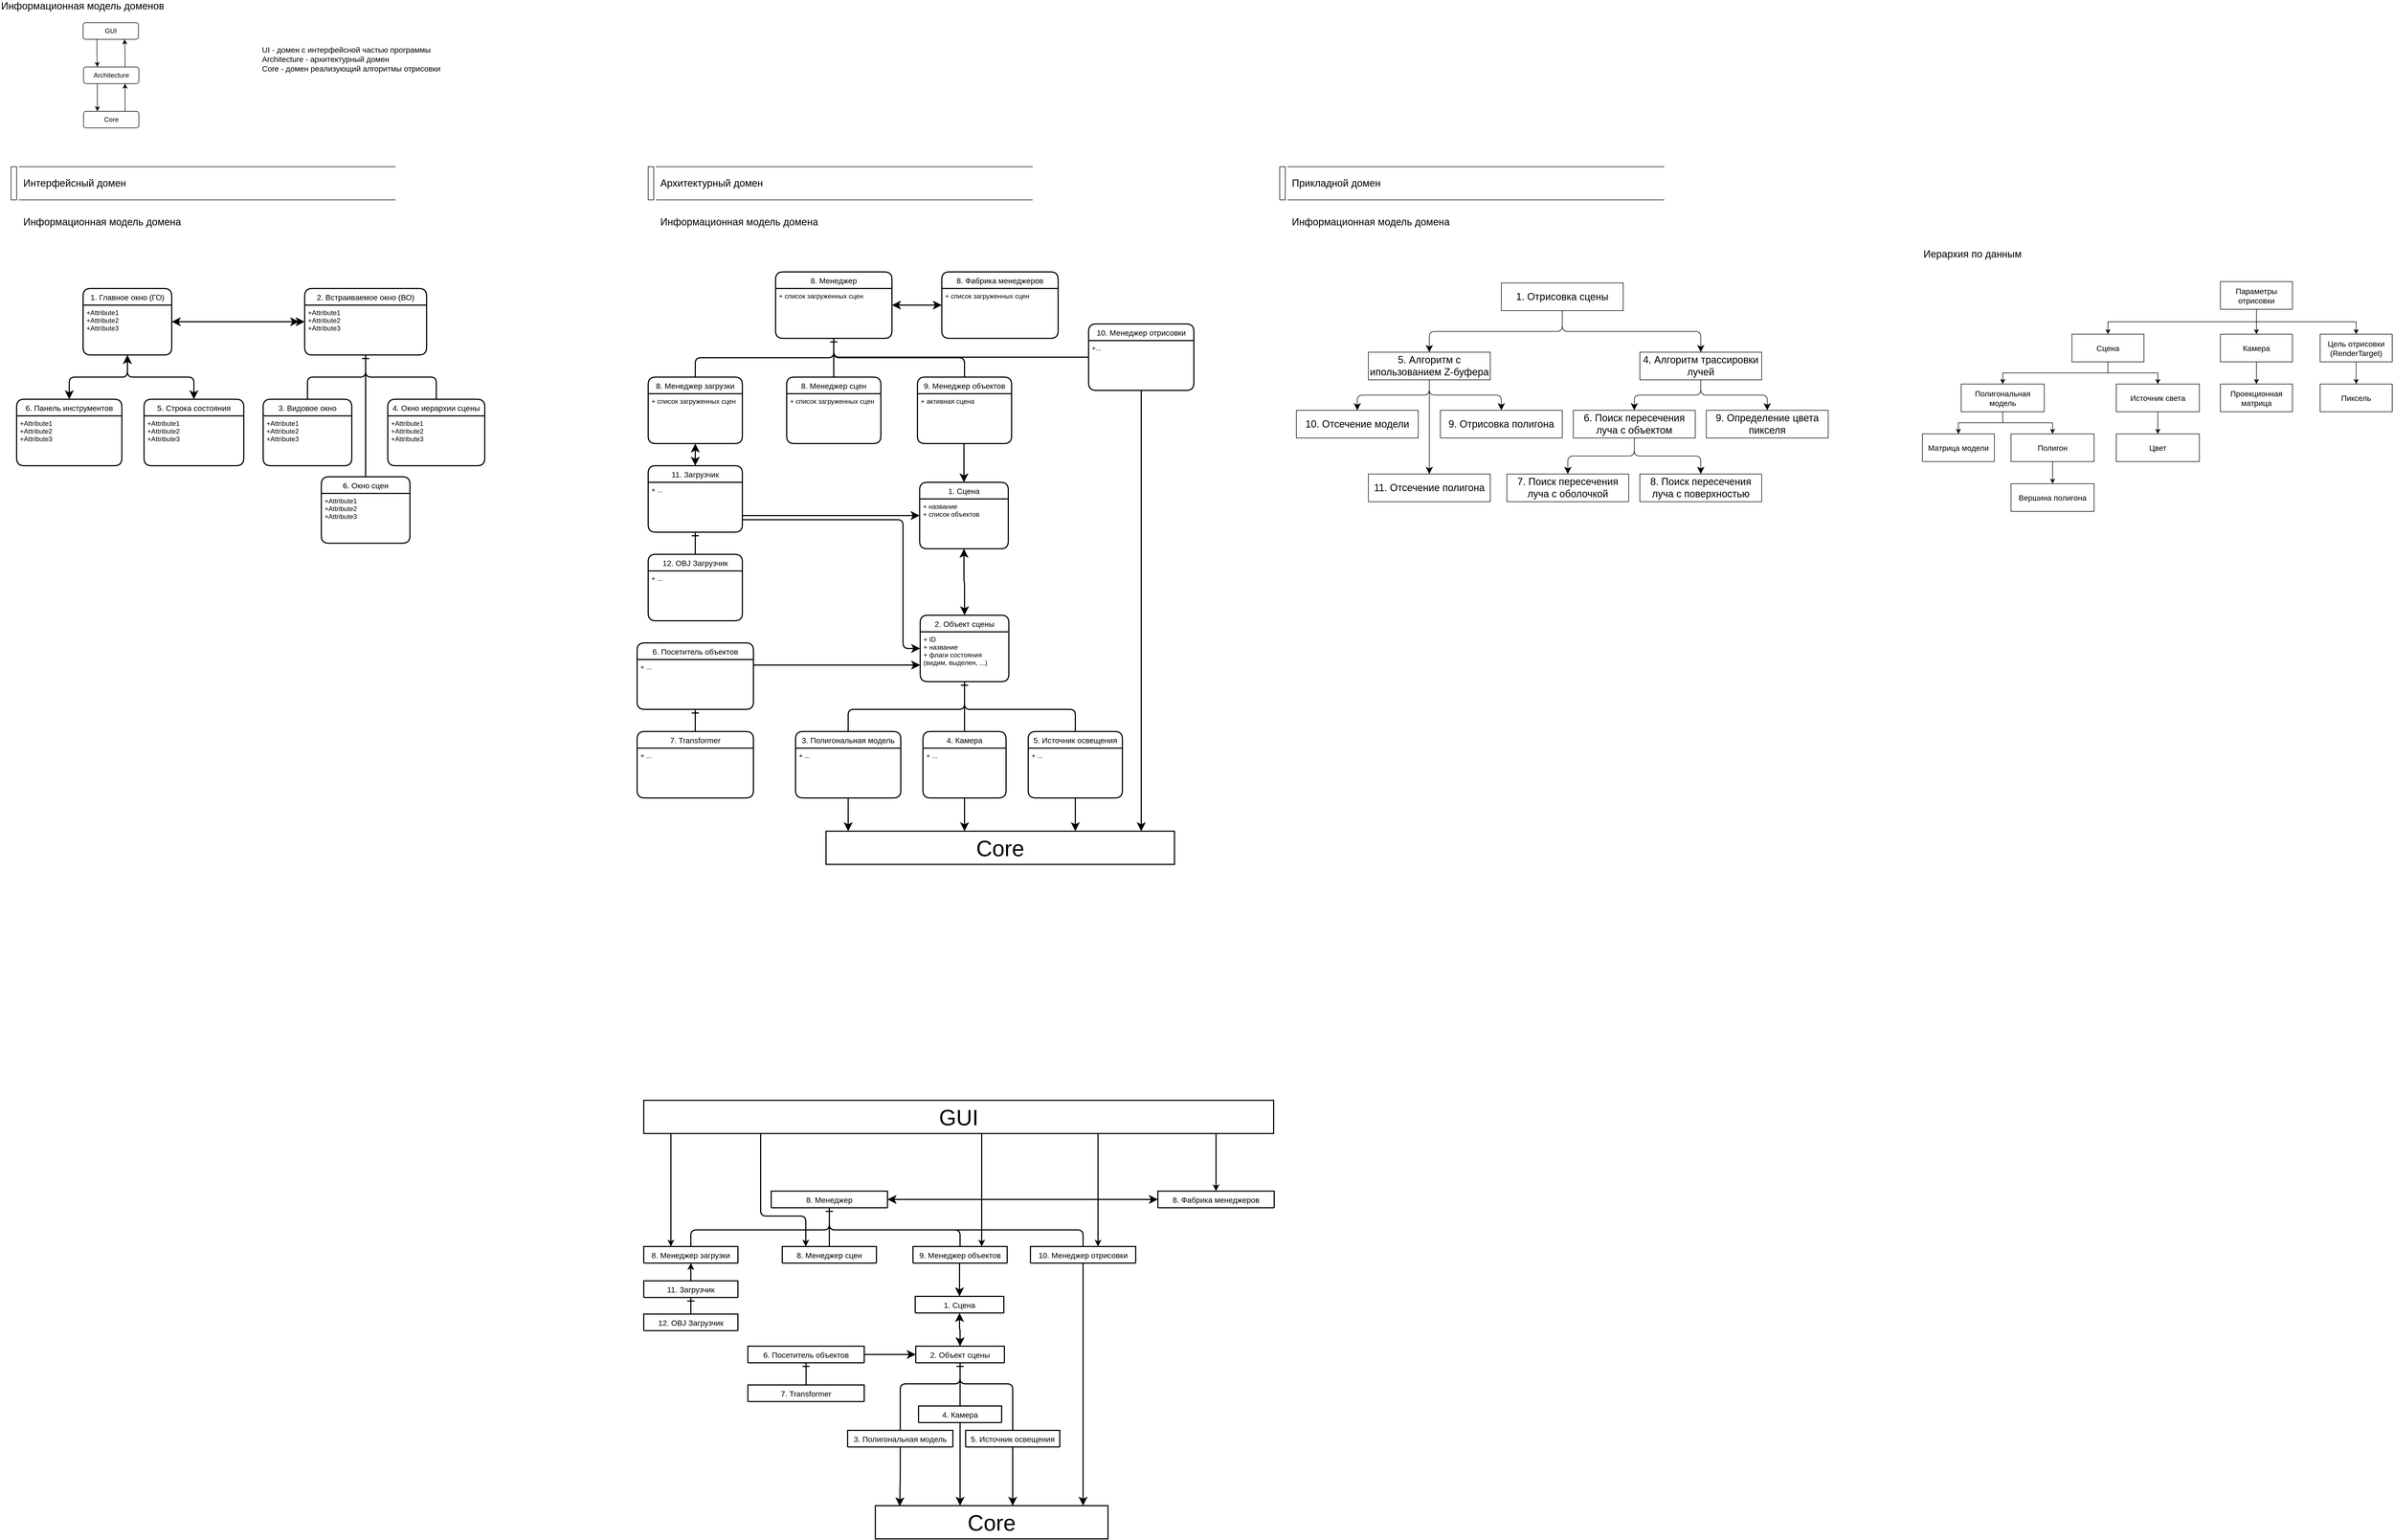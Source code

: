 <mxfile version="15.1.3" type="device" pages="5"><diagram id="4G5OI6LJcgETOsaibHVU" name="Страница 1"><mxGraphModel dx="677" dy="389" grid="0" gridSize="10" guides="1" tooltips="1" connect="1" arrows="1" fold="1" page="0" pageScale="1" pageWidth="827" pageHeight="1169" math="0" shadow="0"><root><mxCell id="0"/><mxCell id="1" parent="0"/><mxCell id="arGSq5LU_gv-vxuaa-CW-1" value="Информационная модель доменов" style="text;html=1;strokeColor=none;fillColor=none;align=left;verticalAlign=middle;whiteSpace=wrap;rounded=0;fontSize=18;" parent="1" vertex="1"><mxGeometry x="40" y="40" width="360" height="20" as="geometry"/></mxCell><mxCell id="3xLtnQQ-YJhes2VBRV5c-2" style="edgeStyle=orthogonalEdgeStyle;rounded=0;orthogonalLoop=1;jettySize=auto;html=1;exitX=0.25;exitY=1;exitDx=0;exitDy=0;entryX=0.25;entryY=0;entryDx=0;entryDy=0;" edge="1" parent="1" source="arGSq5LU_gv-vxuaa-CW-2" target="arGSq5LU_gv-vxuaa-CW-3"><mxGeometry relative="1" as="geometry"/></mxCell><mxCell id="arGSq5LU_gv-vxuaa-CW-2" value="GUI" style="rounded=1;whiteSpace=wrap;html=1;align=center;" parent="1" vertex="1"><mxGeometry x="190" y="80" width="100" height="30" as="geometry"/></mxCell><mxCell id="3xLtnQQ-YJhes2VBRV5c-1" style="edgeStyle=orthogonalEdgeStyle;rounded=0;orthogonalLoop=1;jettySize=auto;html=1;exitX=0.75;exitY=0;exitDx=0;exitDy=0;entryX=0.75;entryY=1;entryDx=0;entryDy=0;" edge="1" parent="1" source="arGSq5LU_gv-vxuaa-CW-3" target="arGSq5LU_gv-vxuaa-CW-2"><mxGeometry relative="1" as="geometry"/></mxCell><mxCell id="3xLtnQQ-YJhes2VBRV5c-3" style="edgeStyle=orthogonalEdgeStyle;rounded=0;orthogonalLoop=1;jettySize=auto;html=1;exitX=0.25;exitY=1;exitDx=0;exitDy=0;entryX=0.25;entryY=0;entryDx=0;entryDy=0;" edge="1" parent="1" source="arGSq5LU_gv-vxuaa-CW-3" target="arGSq5LU_gv-vxuaa-CW-4"><mxGeometry relative="1" as="geometry"/></mxCell><mxCell id="arGSq5LU_gv-vxuaa-CW-3" value="Architecture" style="rounded=1;whiteSpace=wrap;html=1;align=center;" parent="1" vertex="1"><mxGeometry x="190.74" y="160" width="100" height="30" as="geometry"/></mxCell><mxCell id="arGSq5LU_gv-vxuaa-CW-8" style="edgeStyle=orthogonalEdgeStyle;rounded=0;orthogonalLoop=1;jettySize=auto;html=1;exitX=0.75;exitY=0;exitDx=0;exitDy=0;entryX=0.75;entryY=1;entryDx=0;entryDy=0;" parent="1" source="arGSq5LU_gv-vxuaa-CW-4" target="arGSq5LU_gv-vxuaa-CW-3" edge="1"><mxGeometry relative="1" as="geometry"><Array as="points"><mxPoint x="266" y="230"/><mxPoint x="266" y="230"/></Array></mxGeometry></mxCell><mxCell id="arGSq5LU_gv-vxuaa-CW-4" value="Core" style="rounded=1;whiteSpace=wrap;html=1;align=center;" parent="1" vertex="1"><mxGeometry x="190.74" y="240" width="100" height="30" as="geometry"/></mxCell><mxCell id="arGSq5LU_gv-vxuaa-CW-10" value="&lt;p style=&quot;font-size: 14px&quot;&gt;&lt;font style=&quot;font-size: 14px&quot;&gt;&lt;span style=&quot;font-weight: 400&quot;&gt;UI - домен с интерфейсной частью программы&lt;br&gt;&lt;/span&gt;&lt;/font&gt;&lt;font style=&quot;font-weight: normal ; font-size: 14px&quot;&gt;Architecture - архитектурный домен&lt;br&gt;&lt;/font&gt;&lt;span style=&quot;font-weight: 400&quot;&gt;&lt;font style=&quot;font-size: 14px&quot;&gt;Core - домен реализующий алгоритмы отрисовки&lt;/font&gt;&lt;/span&gt;&lt;/p&gt;" style="text;html=1;strokeColor=none;fillColor=none;align=left;verticalAlign=top;whiteSpace=wrap;rounded=0;" parent="1" vertex="1"><mxGeometry x="511" y="100" width="410" height="110" as="geometry"/></mxCell><mxCell id="arGSq5LU_gv-vxuaa-CW-11" value="" style="endArrow=none;html=1;" parent="1" edge="1"><mxGeometry width="50" height="50" relative="1" as="geometry"><mxPoint x="74" y="340" as="sourcePoint"/><mxPoint x="754" y="340" as="targetPoint"/></mxGeometry></mxCell><mxCell id="arGSq5LU_gv-vxuaa-CW-12" value="&lt;font style=&quot;font-size: 18px&quot;&gt;Интерфейсный домен&lt;/font&gt;" style="text;html=1;strokeColor=none;fillColor=none;align=left;verticalAlign=middle;whiteSpace=wrap;rounded=0;" parent="1" vertex="1"><mxGeometry x="80" y="340" width="320" height="60" as="geometry"/></mxCell><mxCell id="arGSq5LU_gv-vxuaa-CW-13" value="" style="endArrow=none;html=1;" parent="1" edge="1"><mxGeometry width="50" height="50" relative="1" as="geometry"><mxPoint x="74" y="400" as="sourcePoint"/><mxPoint x="754" y="400" as="targetPoint"/></mxGeometry></mxCell><mxCell id="arGSq5LU_gv-vxuaa-CW-14" value="" style="rounded=0;whiteSpace=wrap;html=1;fontSize=18;align=left;" parent="1" vertex="1"><mxGeometry x="60" y="340" width="10" height="60" as="geometry"/></mxCell><mxCell id="arGSq5LU_gv-vxuaa-CW-15" value="&lt;font style=&quot;font-size: 18px&quot;&gt;Информационная модель домена&lt;/font&gt;" style="text;html=1;strokeColor=none;fillColor=none;align=left;verticalAlign=middle;whiteSpace=wrap;rounded=0;" parent="1" vertex="1"><mxGeometry x="80" y="410" width="320" height="60" as="geometry"/></mxCell><mxCell id="arGSq5LU_gv-vxuaa-CW-26" style="edgeStyle=orthogonalEdgeStyle;rounded=0;orthogonalLoop=1;jettySize=auto;html=1;fontSize=18;startArrow=classic;startFill=1;endArrow=classic;endFill=1;startSize=10;strokeWidth=2;endSize=10;" parent="1" source="arGSq5LU_gv-vxuaa-CW-16" target="arGSq5LU_gv-vxuaa-CW-18" edge="1"><mxGeometry relative="1" as="geometry"/></mxCell><mxCell id="arGSq5LU_gv-vxuaa-CW-16" value="1. Главное окно (ГО)" style="swimlane;childLayout=stackLayout;horizontal=1;startSize=30;horizontalStack=0;rounded=1;fontSize=14;fontStyle=0;strokeWidth=2;resizeParent=0;resizeLast=1;shadow=0;dashed=0;align=center;" parent="1" vertex="1"><mxGeometry x="190" y="560" width="160" height="120" as="geometry"/></mxCell><mxCell id="arGSq5LU_gv-vxuaa-CW-17" value="+Attribute1&#10;+Attribute2&#10;+Attribute3" style="align=left;strokeColor=none;fillColor=none;spacingLeft=4;fontSize=12;verticalAlign=top;resizable=0;rotatable=0;part=1;" parent="arGSq5LU_gv-vxuaa-CW-16" vertex="1"><mxGeometry y="30" width="160" height="90" as="geometry"/></mxCell><mxCell id="arGSq5LU_gv-vxuaa-CW-18" value="2. Встраиваемое окно (ВО)" style="swimlane;childLayout=stackLayout;horizontal=1;startSize=30;horizontalStack=0;rounded=1;fontSize=14;fontStyle=0;strokeWidth=2;resizeParent=0;resizeLast=1;shadow=0;dashed=0;align=center;" parent="1" vertex="1"><mxGeometry x="590" y="560" width="220" height="120" as="geometry"/></mxCell><mxCell id="arGSq5LU_gv-vxuaa-CW-19" value="+Attribute1&#10;+Attribute2&#10;+Attribute3" style="align=left;strokeColor=none;fillColor=none;spacingLeft=4;fontSize=12;verticalAlign=top;resizable=0;rotatable=0;part=1;" parent="arGSq5LU_gv-vxuaa-CW-18" vertex="1"><mxGeometry y="30" width="220" height="90" as="geometry"/></mxCell><mxCell id="arGSq5LU_gv-vxuaa-CW-20" value="3. Видовое окно" style="swimlane;childLayout=stackLayout;horizontal=1;startSize=30;horizontalStack=0;rounded=1;fontSize=14;fontStyle=0;strokeWidth=2;resizeParent=0;resizeLast=1;shadow=0;dashed=0;align=center;" parent="1" vertex="1"><mxGeometry x="515" y="760" width="160" height="120" as="geometry"/></mxCell><mxCell id="arGSq5LU_gv-vxuaa-CW-21" value="+Attribute1&#10;+Attribute2&#10;+Attribute3" style="align=left;strokeColor=none;fillColor=none;spacingLeft=4;fontSize=12;verticalAlign=top;resizable=0;rotatable=0;part=1;" parent="arGSq5LU_gv-vxuaa-CW-20" vertex="1"><mxGeometry y="30" width="160" height="90" as="geometry"/></mxCell><mxCell id="arGSq5LU_gv-vxuaa-CW-22" value="4. Окно иерархии сцены" style="swimlane;childLayout=stackLayout;horizontal=1;startSize=30;horizontalStack=0;rounded=1;fontSize=14;fontStyle=0;strokeWidth=2;resizeParent=0;resizeLast=1;shadow=0;dashed=0;align=center;" parent="1" vertex="1"><mxGeometry x="740" y="760" width="175" height="120" as="geometry"/></mxCell><mxCell id="arGSq5LU_gv-vxuaa-CW-23" value="+Attribute1&#10;+Attribute2&#10;+Attribute3" style="align=left;strokeColor=none;fillColor=none;spacingLeft=4;fontSize=12;verticalAlign=top;resizable=0;rotatable=0;part=1;" parent="arGSq5LU_gv-vxuaa-CW-22" vertex="1"><mxGeometry y="30" width="175" height="90" as="geometry"/></mxCell><mxCell id="arGSq5LU_gv-vxuaa-CW-24" style="edgeStyle=orthogonalEdgeStyle;rounded=1;orthogonalLoop=1;jettySize=auto;html=1;fontSize=18;endArrow=none;endFill=0;startArrow=ERone;startFill=0;strokeWidth=2;startSize=10;" parent="1" source="arGSq5LU_gv-vxuaa-CW-19" target="arGSq5LU_gv-vxuaa-CW-20" edge="1"><mxGeometry relative="1" as="geometry"/></mxCell><mxCell id="arGSq5LU_gv-vxuaa-CW-25" style="edgeStyle=orthogonalEdgeStyle;rounded=1;orthogonalLoop=1;jettySize=auto;html=1;entryX=0.5;entryY=0;entryDx=0;entryDy=0;fontSize=18;startArrow=ERone;startFill=0;endArrow=none;endFill=0;strokeWidth=2;startSize=10;" parent="1" source="arGSq5LU_gv-vxuaa-CW-19" target="arGSq5LU_gv-vxuaa-CW-22" edge="1"><mxGeometry relative="1" as="geometry"/></mxCell><mxCell id="arGSq5LU_gv-vxuaa-CW-27" value="5. Строка состояния" style="swimlane;childLayout=stackLayout;horizontal=1;startSize=30;horizontalStack=0;rounded=1;fontSize=14;fontStyle=0;strokeWidth=2;resizeParent=0;resizeLast=1;shadow=0;dashed=0;align=center;" parent="1" vertex="1"><mxGeometry x="300" y="760" width="180" height="120" as="geometry"/></mxCell><mxCell id="arGSq5LU_gv-vxuaa-CW-28" value="+Attribute1&#10;+Attribute2&#10;+Attribute3" style="align=left;strokeColor=none;fillColor=none;spacingLeft=4;fontSize=12;verticalAlign=top;resizable=0;rotatable=0;part=1;" parent="arGSq5LU_gv-vxuaa-CW-27" vertex="1"><mxGeometry y="30" width="180" height="90" as="geometry"/></mxCell><mxCell id="arGSq5LU_gv-vxuaa-CW-29" value="" style="endArrow=classic;html=1;fontSize=18;startSize=10;endSize=10;strokeWidth=2;" parent="1" edge="1"><mxGeometry width="50" height="50" relative="1" as="geometry"><mxPoint x="550" y="620" as="sourcePoint"/><mxPoint x="580" y="620" as="targetPoint"/></mxGeometry></mxCell><mxCell id="arGSq5LU_gv-vxuaa-CW-30" value="6. Панель инструментов" style="swimlane;childLayout=stackLayout;horizontal=1;startSize=30;horizontalStack=0;rounded=1;fontSize=14;fontStyle=0;strokeWidth=2;resizeParent=0;resizeLast=1;shadow=0;dashed=0;align=center;" parent="1" vertex="1"><mxGeometry x="70" y="760" width="190" height="120" as="geometry"/></mxCell><mxCell id="arGSq5LU_gv-vxuaa-CW-31" value="+Attribute1&#10;+Attribute2&#10;+Attribute3" style="align=left;strokeColor=none;fillColor=none;spacingLeft=4;fontSize=12;verticalAlign=top;resizable=0;rotatable=0;part=1;" parent="arGSq5LU_gv-vxuaa-CW-30" vertex="1"><mxGeometry y="30" width="190" height="90" as="geometry"/></mxCell><mxCell id="arGSq5LU_gv-vxuaa-CW-32" style="edgeStyle=orthogonalEdgeStyle;rounded=1;orthogonalLoop=1;jettySize=auto;html=1;entryX=0.5;entryY=0;entryDx=0;entryDy=0;fontSize=18;startArrow=classic;startFill=1;endArrow=classic;endFill=1;startSize=10;endSize=10;strokeWidth=2;" parent="1" source="arGSq5LU_gv-vxuaa-CW-17" target="arGSq5LU_gv-vxuaa-CW-27" edge="1"><mxGeometry relative="1" as="geometry"/></mxCell><mxCell id="arGSq5LU_gv-vxuaa-CW-33" style="edgeStyle=orthogonalEdgeStyle;rounded=1;orthogonalLoop=1;jettySize=auto;html=1;entryX=0.5;entryY=0;entryDx=0;entryDy=0;fontSize=18;startArrow=classic;startFill=1;endArrow=classic;endFill=1;startSize=10;endSize=10;strokeWidth=2;" parent="1" source="arGSq5LU_gv-vxuaa-CW-17" target="arGSq5LU_gv-vxuaa-CW-30" edge="1"><mxGeometry relative="1" as="geometry"/></mxCell><mxCell id="arGSq5LU_gv-vxuaa-CW-34" value="6. Окно сцен" style="swimlane;childLayout=stackLayout;horizontal=1;startSize=30;horizontalStack=0;rounded=1;fontSize=14;fontStyle=0;strokeWidth=2;resizeParent=0;resizeLast=1;shadow=0;dashed=0;align=center;" parent="1" vertex="1"><mxGeometry x="620" y="900" width="160" height="120" as="geometry"/></mxCell><mxCell id="arGSq5LU_gv-vxuaa-CW-35" value="+Attribute1&#10;+Attribute2&#10;+Attribute3" style="align=left;strokeColor=none;fillColor=none;spacingLeft=4;fontSize=12;verticalAlign=top;resizable=0;rotatable=0;part=1;" parent="arGSq5LU_gv-vxuaa-CW-34" vertex="1"><mxGeometry y="30" width="160" height="90" as="geometry"/></mxCell><mxCell id="arGSq5LU_gv-vxuaa-CW-36" style="edgeStyle=orthogonalEdgeStyle;rounded=1;orthogonalLoop=1;jettySize=auto;html=1;fontSize=18;startArrow=ERone;startFill=0;endArrow=none;endFill=0;strokeWidth=2;startSize=10;" parent="1" source="arGSq5LU_gv-vxuaa-CW-18" target="arGSq5LU_gv-vxuaa-CW-34" edge="1"><mxGeometry relative="1" as="geometry"><mxPoint x="710" y="690" as="sourcePoint"/><mxPoint x="837.5" y="770" as="targetPoint"/></mxGeometry></mxCell><mxCell id="arGSq5LU_gv-vxuaa-CW-37" value="" style="endArrow=none;html=1;" parent="1" edge="1"><mxGeometry width="50" height="50" relative="1" as="geometry"><mxPoint x="1224" y="340" as="sourcePoint"/><mxPoint x="1904" y="340" as="targetPoint"/></mxGeometry></mxCell><mxCell id="arGSq5LU_gv-vxuaa-CW-38" value="&lt;font style=&quot;font-size: 18px&quot;&gt;Архитектурный домен&lt;/font&gt;" style="text;html=1;strokeColor=none;fillColor=none;align=left;verticalAlign=middle;whiteSpace=wrap;rounded=0;" parent="1" vertex="1"><mxGeometry x="1230" y="340" width="320" height="60" as="geometry"/></mxCell><mxCell id="arGSq5LU_gv-vxuaa-CW-39" value="" style="endArrow=none;html=1;" parent="1" edge="1"><mxGeometry width="50" height="50" relative="1" as="geometry"><mxPoint x="1224" y="400" as="sourcePoint"/><mxPoint x="1904" y="400" as="targetPoint"/></mxGeometry></mxCell><mxCell id="arGSq5LU_gv-vxuaa-CW-40" value="" style="rounded=0;whiteSpace=wrap;html=1;fontSize=18;align=left;" parent="1" vertex="1"><mxGeometry x="1210" y="340" width="10" height="60" as="geometry"/></mxCell><mxCell id="arGSq5LU_gv-vxuaa-CW-41" value="&lt;font style=&quot;font-size: 18px&quot;&gt;Информационная модель домена&lt;/font&gt;" style="text;html=1;strokeColor=none;fillColor=none;align=left;verticalAlign=middle;whiteSpace=wrap;rounded=0;" parent="1" vertex="1"><mxGeometry x="1230" y="410" width="320" height="60" as="geometry"/></mxCell><mxCell id="arGSq5LU_gv-vxuaa-CW-42" value="1. Сцена" style="swimlane;childLayout=stackLayout;horizontal=1;startSize=30;horizontalStack=0;rounded=1;fontSize=14;fontStyle=0;strokeWidth=2;resizeParent=0;resizeLast=1;shadow=0;dashed=0;align=center;" parent="1" vertex="1"><mxGeometry x="1700" y="910" width="160" height="120" as="geometry"/></mxCell><mxCell id="arGSq5LU_gv-vxuaa-CW-43" value="+ название&#10;+ список объектов" style="align=left;strokeColor=none;fillColor=none;spacingLeft=4;fontSize=12;verticalAlign=top;resizable=0;rotatable=0;part=1;" parent="arGSq5LU_gv-vxuaa-CW-42" vertex="1"><mxGeometry y="30" width="160" height="90" as="geometry"/></mxCell><mxCell id="arGSq5LU_gv-vxuaa-CW-44" value="2. Объект сцены" style="swimlane;childLayout=stackLayout;horizontal=1;startSize=30;horizontalStack=0;rounded=1;fontSize=14;fontStyle=0;strokeWidth=2;resizeParent=0;resizeLast=1;shadow=0;dashed=0;align=center;" parent="1" vertex="1"><mxGeometry x="1701" y="1150" width="160" height="120" as="geometry"/></mxCell><mxCell id="arGSq5LU_gv-vxuaa-CW-45" value="+ ID&#10;+ название&#10;+ флаги состояния&#10;(видим, выделен, ...)" style="align=left;strokeColor=none;fillColor=none;spacingLeft=4;fontSize=12;verticalAlign=top;resizable=0;rotatable=0;part=1;" parent="arGSq5LU_gv-vxuaa-CW-44" vertex="1"><mxGeometry y="30" width="160" height="90" as="geometry"/></mxCell><mxCell id="arGSq5LU_gv-vxuaa-CW-46" value="3. Полигональная модель" style="swimlane;childLayout=stackLayout;horizontal=1;startSize=30;horizontalStack=0;rounded=1;fontSize=14;fontStyle=0;strokeWidth=2;resizeParent=0;resizeLast=1;shadow=0;dashed=0;align=center;" parent="1" vertex="1"><mxGeometry x="1476" y="1360" width="190" height="120" as="geometry"/></mxCell><mxCell id="arGSq5LU_gv-vxuaa-CW-47" value="+ ..." style="align=left;strokeColor=none;fillColor=none;spacingLeft=4;fontSize=12;verticalAlign=top;resizable=0;rotatable=0;part=1;" parent="arGSq5LU_gv-vxuaa-CW-46" vertex="1"><mxGeometry y="30" width="190" height="90" as="geometry"/></mxCell><mxCell id="arGSq5LU_gv-vxuaa-CW-48" value="5. Источник освещения" style="swimlane;childLayout=stackLayout;horizontal=1;startSize=30;horizontalStack=0;rounded=1;fontSize=14;fontStyle=0;strokeWidth=2;resizeParent=0;resizeLast=1;shadow=0;dashed=0;align=center;" parent="1" vertex="1"><mxGeometry x="1896" y="1360" width="170" height="120" as="geometry"/></mxCell><mxCell id="arGSq5LU_gv-vxuaa-CW-49" value="+ ..." style="align=left;strokeColor=none;fillColor=none;spacingLeft=4;fontSize=12;verticalAlign=top;resizable=0;rotatable=0;part=1;" parent="arGSq5LU_gv-vxuaa-CW-48" vertex="1"><mxGeometry y="30" width="170" height="90" as="geometry"/></mxCell><mxCell id="arGSq5LU_gv-vxuaa-CW-50" value="4. Камера" style="swimlane;childLayout=stackLayout;horizontal=1;startSize=30;horizontalStack=0;rounded=1;fontSize=14;fontStyle=0;strokeWidth=2;resizeParent=0;resizeLast=1;shadow=0;dashed=0;align=center;" parent="1" vertex="1"><mxGeometry x="1706" y="1360" width="150" height="120" as="geometry"/></mxCell><mxCell id="arGSq5LU_gv-vxuaa-CW-51" value="+ ..." style="align=left;strokeColor=none;fillColor=none;spacingLeft=4;fontSize=12;verticalAlign=top;resizable=0;rotatable=0;part=1;" parent="arGSq5LU_gv-vxuaa-CW-50" vertex="1"><mxGeometry y="30" width="150" height="90" as="geometry"/></mxCell><mxCell id="arGSq5LU_gv-vxuaa-CW-52" style="edgeStyle=orthogonalEdgeStyle;rounded=1;orthogonalLoop=1;jettySize=auto;html=1;fontSize=18;startArrow=ERone;startFill=0;endArrow=none;endFill=0;startSize=10;endSize=10;strokeWidth=2;" parent="1" source="arGSq5LU_gv-vxuaa-CW-45" target="arGSq5LU_gv-vxuaa-CW-46" edge="1"><mxGeometry relative="1" as="geometry"><Array as="points"><mxPoint x="1781" y="1320"/><mxPoint x="1571" y="1320"/></Array></mxGeometry></mxCell><mxCell id="arGSq5LU_gv-vxuaa-CW-53" style="edgeStyle=orthogonalEdgeStyle;rounded=1;orthogonalLoop=1;jettySize=auto;html=1;fontSize=18;startArrow=ERone;startFill=0;endArrow=none;endFill=0;startSize=10;endSize=10;strokeWidth=2;" parent="1" source="arGSq5LU_gv-vxuaa-CW-45" target="arGSq5LU_gv-vxuaa-CW-50" edge="1"><mxGeometry relative="1" as="geometry"/></mxCell><mxCell id="arGSq5LU_gv-vxuaa-CW-54" style="edgeStyle=orthogonalEdgeStyle;rounded=1;orthogonalLoop=1;jettySize=auto;html=1;fontSize=18;startArrow=ERone;startFill=0;endArrow=none;endFill=0;startSize=10;endSize=10;strokeWidth=2;" parent="1" source="arGSq5LU_gv-vxuaa-CW-45" target="arGSq5LU_gv-vxuaa-CW-48" edge="1"><mxGeometry relative="1" as="geometry"><Array as="points"><mxPoint x="1781" y="1320"/><mxPoint x="1981" y="1320"/></Array></mxGeometry></mxCell><mxCell id="arGSq5LU_gv-vxuaa-CW-55" style="edgeStyle=orthogonalEdgeStyle;rounded=1;orthogonalLoop=1;jettySize=auto;html=1;fontSize=18;startArrow=classic;startFill=1;endArrow=classic;endFill=1;startSize=10;endSize=10;strokeWidth=2;" parent="1" source="arGSq5LU_gv-vxuaa-CW-42" target="arGSq5LU_gv-vxuaa-CW-44" edge="1"><mxGeometry relative="1" as="geometry"/></mxCell><mxCell id="arGSq5LU_gv-vxuaa-CW-56" value="" style="endArrow=classic;html=1;fontSize=18;startSize=10;endSize=10;strokeWidth=2;elbow=vertical;edgeStyle=orthogonalEdgeStyle;exitX=1;exitY=0.75;exitDx=0;exitDy=0;" parent="1" source="QluvY2GxP44d9z5JmMeA-12" target="arGSq5LU_gv-vxuaa-CW-44" edge="1"><mxGeometry width="50" height="50" relative="1" as="geometry"><mxPoint x="1660" y="1100.5" as="sourcePoint"/><mxPoint x="1690" y="1100.5" as="targetPoint"/><Array as="points"><mxPoint x="1670" y="977"/><mxPoint x="1670" y="1210"/></Array></mxGeometry></mxCell><mxCell id="arGSq5LU_gv-vxuaa-CW-57" value="" style="endArrow=none;html=1;" parent="1" edge="1"><mxGeometry width="50" height="50" relative="1" as="geometry"><mxPoint x="2364" y="340" as="sourcePoint"/><mxPoint x="3044" y="340" as="targetPoint"/></mxGeometry></mxCell><mxCell id="arGSq5LU_gv-vxuaa-CW-58" value="&lt;font style=&quot;font-size: 18px&quot;&gt;Прикладной домен&lt;/font&gt;" style="text;html=1;strokeColor=none;fillColor=none;align=left;verticalAlign=middle;whiteSpace=wrap;rounded=0;" parent="1" vertex="1"><mxGeometry x="2370" y="340" width="320" height="60" as="geometry"/></mxCell><mxCell id="arGSq5LU_gv-vxuaa-CW-59" value="" style="endArrow=none;html=1;" parent="1" edge="1"><mxGeometry width="50" height="50" relative="1" as="geometry"><mxPoint x="2364" y="400" as="sourcePoint"/><mxPoint x="3044" y="400" as="targetPoint"/></mxGeometry></mxCell><mxCell id="arGSq5LU_gv-vxuaa-CW-60" value="" style="rounded=0;whiteSpace=wrap;html=1;fontSize=18;align=left;" parent="1" vertex="1"><mxGeometry x="2350" y="340" width="10" height="60" as="geometry"/></mxCell><mxCell id="arGSq5LU_gv-vxuaa-CW-61" value="&lt;font style=&quot;font-size: 18px&quot;&gt;Информационная модель домена&lt;/font&gt;" style="text;html=1;strokeColor=none;fillColor=none;align=left;verticalAlign=middle;whiteSpace=wrap;rounded=0;" parent="1" vertex="1"><mxGeometry x="2370" y="410" width="320" height="60" as="geometry"/></mxCell><mxCell id="arGSq5LU_gv-vxuaa-CW-65" style="edgeStyle=orthogonalEdgeStyle;rounded=1;orthogonalLoop=1;jettySize=auto;html=1;fontSize=18;startArrow=none;startFill=0;endArrow=classic;endFill=1;startSize=10;endSize=10;strokeWidth=1;exitX=0.5;exitY=1;exitDx=0;exitDy=0;" parent="1" source="arGSq5LU_gv-vxuaa-CW-62" target="JtRn7M9f4UZ2xJcv4wgC-3" edge="1"><mxGeometry relative="1" as="geometry"><mxPoint x="2560" y="570" as="targetPoint"/></mxGeometry></mxCell><mxCell id="arGSq5LU_gv-vxuaa-CW-66" style="edgeStyle=orthogonalEdgeStyle;rounded=1;orthogonalLoop=1;jettySize=auto;html=1;fontSize=18;startArrow=none;startFill=0;endArrow=classic;endFill=1;startSize=10;endSize=10;strokeWidth=1;exitX=0.5;exitY=1;exitDx=0;exitDy=0;" parent="1" source="arGSq5LU_gv-vxuaa-CW-62" target="JtRn7M9f4UZ2xJcv4wgC-1" edge="1"><mxGeometry relative="1" as="geometry"><mxPoint x="3110" y="570" as="targetPoint"/></mxGeometry></mxCell><mxCell id="arGSq5LU_gv-vxuaa-CW-62" value="1. Отрисовка сцены" style="rounded=0;whiteSpace=wrap;html=1;fontSize=18;align=center;" parent="1" vertex="1"><mxGeometry x="2750" y="550" width="220" height="50" as="geometry"/></mxCell><mxCell id="8XAq2Rc7RYi8aB8fBI77-21" style="edgeStyle=orthogonalEdgeStyle;rounded=1;orthogonalLoop=1;jettySize=auto;html=1;startArrow=none;startFill=0;startSize=10;endArrow=classic;endFill=1;endSize=10;strokeWidth=2;" parent="1" source="QluvY2GxP44d9z5JmMeA-1" target="arGSq5LU_gv-vxuaa-CW-44" edge="1"><mxGeometry relative="1" as="geometry"><Array as="points"><mxPoint x="1600" y="1240"/><mxPoint x="1600" y="1240"/></Array></mxGeometry></mxCell><mxCell id="QluvY2GxP44d9z5JmMeA-1" value="6. Посетитель объектов" style="swimlane;childLayout=stackLayout;horizontal=1;startSize=30;horizontalStack=0;rounded=1;fontSize=14;fontStyle=0;strokeWidth=2;resizeParent=0;resizeLast=1;shadow=0;dashed=0;align=center;" parent="1" vertex="1"><mxGeometry x="1190" y="1200" width="210" height="120" as="geometry"/></mxCell><mxCell id="QluvY2GxP44d9z5JmMeA-2" value="+ ..." style="align=left;strokeColor=none;fillColor=none;spacingLeft=4;fontSize=12;verticalAlign=top;resizable=0;rotatable=0;part=1;" parent="QluvY2GxP44d9z5JmMeA-1" vertex="1"><mxGeometry y="30" width="210" height="90" as="geometry"/></mxCell><mxCell id="QluvY2GxP44d9z5JmMeA-15" style="edgeStyle=orthogonalEdgeStyle;rounded=1;orthogonalLoop=1;jettySize=auto;html=1;startArrow=classic;startFill=1;strokeWidth=2;endSize=10;startSize=10;" parent="1" source="8XAq2Rc7RYi8aB8fBI77-8" target="QluvY2GxP44d9z5JmMeA-11" edge="1"><mxGeometry relative="1" as="geometry"><Array as="points"><mxPoint x="1260" y="940"/><mxPoint x="1260" y="940"/></Array></mxGeometry></mxCell><mxCell id="QluvY2GxP44d9z5JmMeA-5" value="8. Менеджер сцен" style="swimlane;childLayout=stackLayout;horizontal=1;startSize=30;horizontalStack=0;rounded=1;fontSize=14;fontStyle=0;strokeWidth=2;resizeParent=0;resizeLast=1;shadow=0;dashed=0;align=center;" parent="1" vertex="1"><mxGeometry x="1460" y="720" width="170" height="120" as="geometry"/></mxCell><mxCell id="QluvY2GxP44d9z5JmMeA-6" value="+ список загруженных сцен" style="align=left;strokeColor=none;fillColor=none;spacingLeft=4;fontSize=12;verticalAlign=top;resizable=0;rotatable=0;part=1;" parent="QluvY2GxP44d9z5JmMeA-5" vertex="1"><mxGeometry y="30" width="170" height="90" as="geometry"/></mxCell><mxCell id="QluvY2GxP44d9z5JmMeA-7" value="9. Менеджер объектов" style="swimlane;childLayout=stackLayout;horizontal=1;startSize=30;horizontalStack=0;rounded=1;fontSize=14;fontStyle=0;strokeWidth=2;resizeParent=0;resizeLast=1;shadow=0;dashed=0;align=center;" parent="1" vertex="1"><mxGeometry x="1696" y="720" width="170" height="120" as="geometry"/></mxCell><mxCell id="QluvY2GxP44d9z5JmMeA-8" value="+ активная сцена" style="align=left;strokeColor=none;fillColor=none;spacingLeft=4;fontSize=12;verticalAlign=top;resizable=0;rotatable=0;part=1;" parent="QluvY2GxP44d9z5JmMeA-7" vertex="1"><mxGeometry y="30" width="170" height="90" as="geometry"/></mxCell><mxCell id="8XAq2Rc7RYi8aB8fBI77-26" style="edgeStyle=orthogonalEdgeStyle;rounded=1;orthogonalLoop=1;jettySize=auto;html=1;startArrow=none;startFill=0;startSize=10;endArrow=classic;endFill=1;endSize=10;strokeColor=#000000;strokeWidth=2;" parent="1" source="QluvY2GxP44d9z5JmMeA-9" edge="1"><mxGeometry relative="1" as="geometry"><mxPoint x="2100" y="1540" as="targetPoint"/></mxGeometry></mxCell><mxCell id="QluvY2GxP44d9z5JmMeA-9" value="10. Менеджер отрисовки" style="swimlane;childLayout=stackLayout;horizontal=1;startSize=30;horizontalStack=0;rounded=1;fontSize=14;fontStyle=0;strokeWidth=2;resizeParent=0;resizeLast=1;shadow=0;dashed=0;align=center;" parent="1" vertex="1"><mxGeometry x="2005" y="624" width="190" height="120" as="geometry"/></mxCell><mxCell id="QluvY2GxP44d9z5JmMeA-10" value="+..." style="align=left;strokeColor=none;fillColor=none;spacingLeft=4;fontSize=12;verticalAlign=top;resizable=0;rotatable=0;part=1;" parent="QluvY2GxP44d9z5JmMeA-9" vertex="1"><mxGeometry y="30" width="190" height="90" as="geometry"/></mxCell><mxCell id="QluvY2GxP44d9z5JmMeA-11" value="11. Загрузчик" style="swimlane;childLayout=stackLayout;horizontal=1;startSize=30;horizontalStack=0;rounded=1;fontSize=14;fontStyle=0;strokeWidth=2;resizeParent=0;resizeLast=1;shadow=0;dashed=0;align=center;" parent="1" vertex="1"><mxGeometry x="1210" y="880" width="170" height="120" as="geometry"/></mxCell><mxCell id="QluvY2GxP44d9z5JmMeA-12" value="+ ..." style="align=left;strokeColor=none;fillColor=none;spacingLeft=4;fontSize=12;verticalAlign=top;resizable=0;rotatable=0;part=1;" parent="QluvY2GxP44d9z5JmMeA-11" vertex="1"><mxGeometry y="30" width="170" height="90" as="geometry"/></mxCell><mxCell id="QwEQgxNUJD59CaTQSaO5-1" value="&lt;font style=&quot;font-size: 18px&quot;&gt;Иерархия по данным&lt;br&gt;&lt;/font&gt;" style="text;html=1;strokeColor=none;fillColor=none;align=left;verticalAlign=middle;whiteSpace=wrap;rounded=0;" parent="1" vertex="1"><mxGeometry x="3510" y="467.5" width="320" height="60" as="geometry"/></mxCell><mxCell id="QwEQgxNUJD59CaTQSaO5-6" style="edgeStyle=orthogonalEdgeStyle;rounded=0;orthogonalLoop=1;jettySize=auto;html=1;exitX=0.5;exitY=1;exitDx=0;exitDy=0;" parent="1" source="QwEQgxNUJD59CaTQSaO5-2" target="QwEQgxNUJD59CaTQSaO5-8" edge="1"><mxGeometry relative="1" as="geometry"><mxPoint x="3665" y="732.5" as="targetPoint"/></mxGeometry></mxCell><mxCell id="QwEQgxNUJD59CaTQSaO5-7" style="edgeStyle=orthogonalEdgeStyle;rounded=0;orthogonalLoop=1;jettySize=auto;html=1;exitX=0.5;exitY=1;exitDx=0;exitDy=0;" parent="1" source="QwEQgxNUJD59CaTQSaO5-2" target="QwEQgxNUJD59CaTQSaO5-10" edge="1"><mxGeometry relative="1" as="geometry"><mxPoint x="3905" y="732.5" as="targetPoint"/></mxGeometry></mxCell><mxCell id="QwEQgxNUJD59CaTQSaO5-2" value="&lt;font style=&quot;font-size: 14px&quot;&gt;Сцена&lt;/font&gt;" style="rounded=0;whiteSpace=wrap;html=1;" parent="1" vertex="1"><mxGeometry x="3780" y="642.5" width="130" height="50" as="geometry"/></mxCell><mxCell id="QwEQgxNUJD59CaTQSaO5-13" style="edgeStyle=orthogonalEdgeStyle;rounded=0;orthogonalLoop=1;jettySize=auto;html=1;" parent="1" source="QwEQgxNUJD59CaTQSaO5-8" target="QwEQgxNUJD59CaTQSaO5-14" edge="1"><mxGeometry relative="1" as="geometry"><mxPoint x="3745" y="822.5" as="targetPoint"/></mxGeometry></mxCell><mxCell id="8XAq2Rc7RYi8aB8fBI77-31" style="edgeStyle=orthogonalEdgeStyle;rounded=0;orthogonalLoop=1;jettySize=auto;html=1;exitX=0.5;exitY=1;exitDx=0;exitDy=0;startArrow=none;startFill=0;startSize=6;endArrow=classic;endFill=1;endSize=6;strokeColor=#000000;strokeWidth=1;fontSize=40;" parent="1" source="QwEQgxNUJD59CaTQSaO5-8" target="8XAq2Rc7RYi8aB8fBI77-30" edge="1"><mxGeometry relative="1" as="geometry"/></mxCell><mxCell id="QwEQgxNUJD59CaTQSaO5-8" value="&lt;font style=&quot;font-size: 14px&quot;&gt;Полигональная модель&lt;/font&gt;" style="rounded=0;whiteSpace=wrap;html=1;" parent="1" vertex="1"><mxGeometry x="3580" y="732.5" width="150" height="50" as="geometry"/></mxCell><mxCell id="8XAq2Rc7RYi8aB8fBI77-29" style="edgeStyle=orthogonalEdgeStyle;rounded=1;orthogonalLoop=1;jettySize=auto;html=1;startArrow=none;startFill=0;startSize=6;endArrow=classic;endFill=1;endSize=6;strokeColor=#000000;strokeWidth=1;fontSize=40;" parent="1" source="QwEQgxNUJD59CaTQSaO5-10" target="8XAq2Rc7RYi8aB8fBI77-28" edge="1"><mxGeometry relative="1" as="geometry"/></mxCell><mxCell id="QwEQgxNUJD59CaTQSaO5-10" value="&lt;font style=&quot;font-size: 14px&quot;&gt;Источник света&lt;/font&gt;" style="rounded=0;whiteSpace=wrap;html=1;" parent="1" vertex="1"><mxGeometry x="3860" y="732.5" width="150" height="50" as="geometry"/></mxCell><mxCell id="QwEQgxNUJD59CaTQSaO5-17" style="edgeStyle=orthogonalEdgeStyle;rounded=0;orthogonalLoop=1;jettySize=auto;html=1;" parent="1" source="QwEQgxNUJD59CaTQSaO5-14" target="QwEQgxNUJD59CaTQSaO5-16" edge="1"><mxGeometry relative="1" as="geometry"/></mxCell><mxCell id="QwEQgxNUJD59CaTQSaO5-14" value="&lt;font style=&quot;font-size: 14px&quot;&gt;Полигон&lt;/font&gt;" style="rounded=0;whiteSpace=wrap;html=1;" parent="1" vertex="1"><mxGeometry x="3670" y="822.5" width="150" height="50" as="geometry"/></mxCell><mxCell id="QwEQgxNUJD59CaTQSaO5-16" value="&lt;font style=&quot;font-size: 14px&quot;&gt;Вершина полигона&lt;/font&gt;" style="rounded=0;whiteSpace=wrap;html=1;" parent="1" vertex="1"><mxGeometry x="3670" y="912.5" width="150" height="50" as="geometry"/></mxCell><mxCell id="aT-ZjeSUcvhDKpOEoGDN-2" style="edgeStyle=orthogonalEdgeStyle;rounded=0;orthogonalLoop=1;jettySize=auto;html=1;" parent="1" source="QwEQgxNUJD59CaTQSaO5-18" target="aT-ZjeSUcvhDKpOEoGDN-1" edge="1"><mxGeometry relative="1" as="geometry"/></mxCell><mxCell id="QwEQgxNUJD59CaTQSaO5-18" value="&lt;font style=&quot;font-size: 14px&quot;&gt;Камера&lt;/font&gt;" style="rounded=0;whiteSpace=wrap;html=1;" parent="1" vertex="1"><mxGeometry x="4048" y="642.5" width="130" height="50" as="geometry"/></mxCell><mxCell id="QwEQgxNUJD59CaTQSaO5-21" style="edgeStyle=orthogonalEdgeStyle;rounded=0;orthogonalLoop=1;jettySize=auto;html=1;" parent="1" source="QwEQgxNUJD59CaTQSaO5-19" target="QwEQgxNUJD59CaTQSaO5-20" edge="1"><mxGeometry relative="1" as="geometry"/></mxCell><mxCell id="QwEQgxNUJD59CaTQSaO5-19" value="&lt;span style=&quot;font-size: 14px&quot;&gt;Цель отрисовки (RenderTarget)&lt;/span&gt;" style="rounded=0;whiteSpace=wrap;html=1;" parent="1" vertex="1"><mxGeometry x="4228" y="642.5" width="130" height="50" as="geometry"/></mxCell><mxCell id="QwEQgxNUJD59CaTQSaO5-20" value="&lt;span style=&quot;font-size: 14px&quot;&gt;Пиксель&lt;/span&gt;" style="rounded=0;whiteSpace=wrap;html=1;" parent="1" vertex="1"><mxGeometry x="4228" y="732.5" width="130" height="50" as="geometry"/></mxCell><mxCell id="QwEQgxNUJD59CaTQSaO5-23" style="edgeStyle=orthogonalEdgeStyle;rounded=0;orthogonalLoop=1;jettySize=auto;html=1;exitX=0.5;exitY=1;exitDx=0;exitDy=0;" parent="1" source="QwEQgxNUJD59CaTQSaO5-22" target="QwEQgxNUJD59CaTQSaO5-2" edge="1"><mxGeometry relative="1" as="geometry"/></mxCell><mxCell id="QwEQgxNUJD59CaTQSaO5-24" style="edgeStyle=orthogonalEdgeStyle;rounded=0;orthogonalLoop=1;jettySize=auto;html=1;" parent="1" source="QwEQgxNUJD59CaTQSaO5-22" target="QwEQgxNUJD59CaTQSaO5-18" edge="1"><mxGeometry relative="1" as="geometry"/></mxCell><mxCell id="QwEQgxNUJD59CaTQSaO5-26" style="edgeStyle=orthogonalEdgeStyle;rounded=0;orthogonalLoop=1;jettySize=auto;html=1;exitX=0.5;exitY=1;exitDx=0;exitDy=0;" parent="1" source="QwEQgxNUJD59CaTQSaO5-22" target="QwEQgxNUJD59CaTQSaO5-19" edge="1"><mxGeometry relative="1" as="geometry"/></mxCell><mxCell id="QwEQgxNUJD59CaTQSaO5-22" value="&lt;font style=&quot;font-size: 14px&quot;&gt;Параметры отрисовки&lt;/font&gt;" style="rounded=0;whiteSpace=wrap;html=1;" parent="1" vertex="1"><mxGeometry x="4048" y="547.5" width="130" height="50" as="geometry"/></mxCell><mxCell id="JtRn7M9f4UZ2xJcv4wgC-7" style="edgeStyle=orthogonalEdgeStyle;rounded=1;orthogonalLoop=1;jettySize=auto;html=1;startSize=10;endSize=10;strokeWidth=1;exitX=0.5;exitY=1;exitDx=0;exitDy=0;" parent="1" source="JtRn7M9f4UZ2xJcv4wgC-1" target="JtRn7M9f4UZ2xJcv4wgC-6" edge="1"><mxGeometry relative="1" as="geometry"/></mxCell><mxCell id="JtRn7M9f4UZ2xJcv4wgC-13" style="edgeStyle=orthogonalEdgeStyle;rounded=1;orthogonalLoop=1;jettySize=auto;html=1;startSize=10;endSize=10;strokeWidth=1;exitX=0.5;exitY=1;exitDx=0;exitDy=0;" parent="1" source="JtRn7M9f4UZ2xJcv4wgC-1" target="JtRn7M9f4UZ2xJcv4wgC-12" edge="1"><mxGeometry relative="1" as="geometry"/></mxCell><mxCell id="JtRn7M9f4UZ2xJcv4wgC-1" value="4. Алгоритм трассировки лучей" style="rounded=0;whiteSpace=wrap;html=1;fontSize=18;align=center;" parent="1" vertex="1"><mxGeometry x="3000" y="675" width="220" height="50" as="geometry"/></mxCell><mxCell id="aT-ZjeSUcvhDKpOEoGDN-4" style="edgeStyle=orthogonalEdgeStyle;rounded=1;orthogonalLoop=1;jettySize=auto;html=1;strokeWidth=1;endSize=10;startSize=10;" parent="1" source="JtRn7M9f4UZ2xJcv4wgC-3" target="aT-ZjeSUcvhDKpOEoGDN-3" edge="1"><mxGeometry relative="1" as="geometry"/></mxCell><mxCell id="aT-ZjeSUcvhDKpOEoGDN-7" style="edgeStyle=orthogonalEdgeStyle;rounded=1;orthogonalLoop=1;jettySize=auto;html=1;startSize=10;endSize=10;strokeWidth=1;" parent="1" source="JtRn7M9f4UZ2xJcv4wgC-3" target="aT-ZjeSUcvhDKpOEoGDN-6" edge="1"><mxGeometry relative="1" as="geometry"/></mxCell><mxCell id="aT-ZjeSUcvhDKpOEoGDN-8" style="edgeStyle=orthogonalEdgeStyle;rounded=1;orthogonalLoop=1;jettySize=auto;html=1;startSize=10;endSize=10;strokeWidth=1;" parent="1" source="JtRn7M9f4UZ2xJcv4wgC-3" target="aT-ZjeSUcvhDKpOEoGDN-5" edge="1"><mxGeometry relative="1" as="geometry"/></mxCell><mxCell id="JtRn7M9f4UZ2xJcv4wgC-3" value="5. Алгоритм с ипользованием Z-буфера" style="rounded=0;whiteSpace=wrap;html=1;fontSize=18;align=center;" parent="1" vertex="1"><mxGeometry x="2510" y="675" width="220" height="50" as="geometry"/></mxCell><mxCell id="JtRn7M9f4UZ2xJcv4wgC-10" style="edgeStyle=orthogonalEdgeStyle;rounded=1;orthogonalLoop=1;jettySize=auto;html=1;startSize=10;endSize=10;strokeWidth=1;" parent="1" source="JtRn7M9f4UZ2xJcv4wgC-6" target="JtRn7M9f4UZ2xJcv4wgC-8" edge="1"><mxGeometry relative="1" as="geometry"/></mxCell><mxCell id="JtRn7M9f4UZ2xJcv4wgC-11" style="edgeStyle=orthogonalEdgeStyle;rounded=1;orthogonalLoop=1;jettySize=auto;html=1;startSize=10;endSize=10;strokeWidth=1;" parent="1" source="JtRn7M9f4UZ2xJcv4wgC-6" target="JtRn7M9f4UZ2xJcv4wgC-9" edge="1"><mxGeometry relative="1" as="geometry"/></mxCell><mxCell id="JtRn7M9f4UZ2xJcv4wgC-6" value="6. Поиск пересечения луча с объектом" style="rounded=0;whiteSpace=wrap;html=1;fontSize=18;align=center;" parent="1" vertex="1"><mxGeometry x="2880" y="780" width="220" height="50" as="geometry"/></mxCell><mxCell id="JtRn7M9f4UZ2xJcv4wgC-8" value="7. Поиск пересечения луча с оболочкой" style="rounded=0;whiteSpace=wrap;html=1;fontSize=18;align=center;" parent="1" vertex="1"><mxGeometry x="2760" y="895" width="220" height="50" as="geometry"/></mxCell><mxCell id="JtRn7M9f4UZ2xJcv4wgC-9" value="8. Поиск пересечения луча с поверхностью" style="rounded=0;whiteSpace=wrap;html=1;fontSize=18;align=center;" parent="1" vertex="1"><mxGeometry x="3000" y="895" width="220" height="50" as="geometry"/></mxCell><mxCell id="JtRn7M9f4UZ2xJcv4wgC-12" value="9. Определение цвета пикселя" style="rounded=0;whiteSpace=wrap;html=1;fontSize=18;align=center;" parent="1" vertex="1"><mxGeometry x="3120" y="780" width="220" height="50" as="geometry"/></mxCell><mxCell id="aT-ZjeSUcvhDKpOEoGDN-1" value="&lt;font style=&quot;font-size: 14px&quot;&gt;Проекционная матрица&lt;/font&gt;" style="rounded=0;whiteSpace=wrap;html=1;container=1;" parent="1" vertex="1"><mxGeometry x="4048" y="732.5" width="130" height="50" as="geometry"/></mxCell><mxCell id="aT-ZjeSUcvhDKpOEoGDN-3" value="9. Отрисовка полигона" style="rounded=0;whiteSpace=wrap;html=1;fontSize=18;align=center;" parent="1" vertex="1"><mxGeometry x="2640" y="780" width="220" height="50" as="geometry"/></mxCell><mxCell id="aT-ZjeSUcvhDKpOEoGDN-5" value="10. Отсечение модели" style="rounded=0;whiteSpace=wrap;html=1;fontSize=18;align=center;" parent="1" vertex="1"><mxGeometry x="2380" y="780" width="220" height="50" as="geometry"/></mxCell><mxCell id="aT-ZjeSUcvhDKpOEoGDN-6" value="11. Отсечение полигона" style="rounded=0;whiteSpace=wrap;html=1;fontSize=18;align=center;" parent="1" vertex="1"><mxGeometry x="2510" y="895" width="220" height="50" as="geometry"/></mxCell><mxCell id="8XAq2Rc7RYi8aB8fBI77-2" value="7. Transformer" style="swimlane;childLayout=stackLayout;horizontal=1;startSize=30;horizontalStack=0;rounded=1;fontSize=14;fontStyle=0;strokeWidth=2;resizeParent=0;resizeLast=1;shadow=0;dashed=0;align=center;" parent="1" vertex="1"><mxGeometry x="1190" y="1360" width="210" height="120" as="geometry"/></mxCell><mxCell id="8XAq2Rc7RYi8aB8fBI77-3" value="+ ..." style="align=left;strokeColor=none;fillColor=none;spacingLeft=4;fontSize=12;verticalAlign=top;resizable=0;rotatable=0;part=1;" parent="8XAq2Rc7RYi8aB8fBI77-2" vertex="1"><mxGeometry y="30" width="210" height="90" as="geometry"/></mxCell><mxCell id="8XAq2Rc7RYi8aB8fBI77-4" style="edgeStyle=orthogonalEdgeStyle;rounded=0;orthogonalLoop=1;jettySize=auto;html=1;strokeWidth=2;endArrow=none;endFill=0;startArrow=ERone;startFill=0;endSize=10;startSize=10;" parent="1" source="QluvY2GxP44d9z5JmMeA-2" target="8XAq2Rc7RYi8aB8fBI77-2" edge="1"><mxGeometry relative="1" as="geometry"/></mxCell><mxCell id="8XAq2Rc7RYi8aB8fBI77-5" value="12. OBJ Загрузчик" style="swimlane;childLayout=stackLayout;horizontal=1;startSize=30;horizontalStack=0;rounded=1;fontSize=14;fontStyle=0;strokeWidth=2;resizeParent=0;resizeLast=1;shadow=0;dashed=0;align=center;" parent="1" vertex="1"><mxGeometry x="1210" y="1040" width="170" height="120" as="geometry"/></mxCell><mxCell id="8XAq2Rc7RYi8aB8fBI77-6" value="+ ..." style="align=left;strokeColor=none;fillColor=none;spacingLeft=4;fontSize=12;verticalAlign=top;resizable=0;rotatable=0;part=1;" parent="8XAq2Rc7RYi8aB8fBI77-5" vertex="1"><mxGeometry y="30" width="170" height="90" as="geometry"/></mxCell><mxCell id="8XAq2Rc7RYi8aB8fBI77-7" style="edgeStyle=orthogonalEdgeStyle;rounded=1;orthogonalLoop=1;jettySize=auto;html=1;startArrow=ERone;startFill=0;startSize=10;endArrow=none;endFill=0;endSize=10;strokeWidth=2;" parent="1" source="QluvY2GxP44d9z5JmMeA-12" target="8XAq2Rc7RYi8aB8fBI77-5" edge="1"><mxGeometry relative="1" as="geometry"/></mxCell><mxCell id="8XAq2Rc7RYi8aB8fBI77-8" value="8. Менеджер загрузки" style="swimlane;childLayout=stackLayout;horizontal=1;startSize=30;horizontalStack=0;rounded=1;fontSize=14;fontStyle=0;strokeWidth=2;resizeParent=0;resizeLast=1;shadow=0;dashed=0;align=center;" parent="1" vertex="1"><mxGeometry x="1210" y="720" width="170" height="120" as="geometry"/></mxCell><mxCell id="8XAq2Rc7RYi8aB8fBI77-9" value="+ список загруженных сцен" style="align=left;strokeColor=none;fillColor=none;spacingLeft=4;fontSize=12;verticalAlign=top;resizable=0;rotatable=0;part=1;" parent="8XAq2Rc7RYi8aB8fBI77-8" vertex="1"><mxGeometry y="30" width="170" height="90" as="geometry"/></mxCell><mxCell id="8XAq2Rc7RYi8aB8fBI77-19" style="edgeStyle=orthogonalEdgeStyle;rounded=1;orthogonalLoop=1;jettySize=auto;html=1;startArrow=classic;startFill=1;startSize=10;endArrow=classic;endFill=1;endSize=10;strokeWidth=2;" parent="1" source="8XAq2Rc7RYi8aB8fBI77-10" target="8XAq2Rc7RYi8aB8fBI77-12" edge="1"><mxGeometry relative="1" as="geometry"/></mxCell><mxCell id="8XAq2Rc7RYi8aB8fBI77-10" value="8. Фабрика менеджеров" style="swimlane;childLayout=stackLayout;horizontal=1;startSize=30;horizontalStack=0;rounded=1;fontSize=14;fontStyle=0;strokeWidth=2;resizeParent=0;resizeLast=1;shadow=0;dashed=0;align=center;" parent="1" vertex="1"><mxGeometry x="1740" y="530" width="210" height="120" as="geometry"/></mxCell><mxCell id="8XAq2Rc7RYi8aB8fBI77-11" value="+ список загруженных сцен" style="align=left;strokeColor=none;fillColor=none;spacingLeft=4;fontSize=12;verticalAlign=top;resizable=0;rotatable=0;part=1;" parent="8XAq2Rc7RYi8aB8fBI77-10" vertex="1"><mxGeometry y="30" width="210" height="90" as="geometry"/></mxCell><mxCell id="8XAq2Rc7RYi8aB8fBI77-12" value="8. Менеджер" style="swimlane;childLayout=stackLayout;horizontal=1;startSize=30;horizontalStack=0;rounded=1;fontSize=14;fontStyle=0;strokeWidth=2;resizeParent=0;resizeLast=1;shadow=0;dashed=0;align=center;" parent="1" vertex="1"><mxGeometry x="1440" y="530" width="210" height="120" as="geometry"/></mxCell><mxCell id="8XAq2Rc7RYi8aB8fBI77-13" value="+ список загруженных сцен" style="align=left;strokeColor=none;fillColor=none;spacingLeft=4;fontSize=12;verticalAlign=top;resizable=0;rotatable=0;part=1;" parent="8XAq2Rc7RYi8aB8fBI77-12" vertex="1"><mxGeometry y="30" width="210" height="90" as="geometry"/></mxCell><mxCell id="8XAq2Rc7RYi8aB8fBI77-15" style="edgeStyle=orthogonalEdgeStyle;rounded=1;orthogonalLoop=1;jettySize=auto;html=1;startArrow=ERone;startFill=0;startSize=10;endArrow=none;endFill=0;endSize=10;strokeWidth=2;exitX=0.5;exitY=1;exitDx=0;exitDy=0;" parent="1" source="8XAq2Rc7RYi8aB8fBI77-13" target="QluvY2GxP44d9z5JmMeA-5" edge="1"><mxGeometry relative="1" as="geometry"/></mxCell><mxCell id="8XAq2Rc7RYi8aB8fBI77-16" style="edgeStyle=orthogonalEdgeStyle;rounded=1;orthogonalLoop=1;jettySize=auto;html=1;startArrow=ERone;startFill=0;startSize=10;endArrow=none;endFill=0;endSize=10;strokeWidth=2;" parent="1" source="8XAq2Rc7RYi8aB8fBI77-13" target="QluvY2GxP44d9z5JmMeA-7" edge="1"><mxGeometry relative="1" as="geometry"><Array as="points"><mxPoint x="1545" y="685"/><mxPoint x="1781" y="685"/></Array></mxGeometry></mxCell><mxCell id="8XAq2Rc7RYi8aB8fBI77-17" style="edgeStyle=orthogonalEdgeStyle;rounded=1;orthogonalLoop=1;jettySize=auto;html=1;startArrow=ERone;startFill=0;startSize=10;endArrow=none;endFill=0;endSize=10;strokeWidth=2;exitX=0.5;exitY=1;exitDx=0;exitDy=0;" parent="1" source="8XAq2Rc7RYi8aB8fBI77-13" target="QluvY2GxP44d9z5JmMeA-9" edge="1"><mxGeometry relative="1" as="geometry"/></mxCell><mxCell id="8XAq2Rc7RYi8aB8fBI77-18" style="edgeStyle=orthogonalEdgeStyle;rounded=1;orthogonalLoop=1;jettySize=auto;html=1;exitX=0.5;exitY=1;exitDx=0;exitDy=0;startArrow=ERone;startFill=0;startSize=10;endArrow=none;endFill=0;endSize=10;strokeWidth=2;" parent="1" source="8XAq2Rc7RYi8aB8fBI77-13" target="8XAq2Rc7RYi8aB8fBI77-8" edge="1"><mxGeometry relative="1" as="geometry"><Array as="points"><mxPoint x="1545" y="685"/><mxPoint x="1295" y="685"/></Array></mxGeometry></mxCell><mxCell id="8XAq2Rc7RYi8aB8fBI77-20" style="edgeStyle=orthogonalEdgeStyle;rounded=1;orthogonalLoop=1;jettySize=auto;html=1;startArrow=none;startFill=0;startSize=10;endArrow=classic;endFill=1;endSize=10;strokeWidth=2;" parent="1" source="QluvY2GxP44d9z5JmMeA-7" target="arGSq5LU_gv-vxuaa-CW-42" edge="1"><mxGeometry relative="1" as="geometry"><Array as="points"><mxPoint x="1780" y="890"/><mxPoint x="1780" y="890"/></Array></mxGeometry></mxCell><mxCell id="8XAq2Rc7RYi8aB8fBI77-22" style="edgeStyle=orthogonalEdgeStyle;rounded=1;orthogonalLoop=1;jettySize=auto;html=1;startArrow=none;startFill=0;startSize=10;endArrow=classic;endFill=1;endSize=10;strokeWidth=2;" parent="1" source="arGSq5LU_gv-vxuaa-CW-47" edge="1"><mxGeometry relative="1" as="geometry"><mxPoint x="1571" y="1540" as="targetPoint"/></mxGeometry></mxCell><mxCell id="8XAq2Rc7RYi8aB8fBI77-23" style="edgeStyle=orthogonalEdgeStyle;rounded=1;orthogonalLoop=1;jettySize=auto;html=1;startArrow=none;startFill=0;startSize=10;endArrow=classic;endFill=1;endSize=10;strokeWidth=2;" parent="1" source="arGSq5LU_gv-vxuaa-CW-51" edge="1"><mxGeometry relative="1" as="geometry"><mxPoint x="1781" y="1540" as="targetPoint"/></mxGeometry></mxCell><mxCell id="8XAq2Rc7RYi8aB8fBI77-24" style="edgeStyle=orthogonalEdgeStyle;rounded=1;orthogonalLoop=1;jettySize=auto;html=1;startArrow=none;startFill=0;startSize=10;endArrow=classic;endFill=1;endSize=10;strokeWidth=2;" parent="1" source="arGSq5LU_gv-vxuaa-CW-49" edge="1"><mxGeometry relative="1" as="geometry"><mxPoint x="1981" y="1540" as="targetPoint"/></mxGeometry></mxCell><mxCell id="8XAq2Rc7RYi8aB8fBI77-25" style="edgeStyle=orthogonalEdgeStyle;rounded=1;orthogonalLoop=1;jettySize=auto;html=1;startArrow=none;startFill=0;startSize=10;endArrow=classic;endFill=1;endSize=10;strokeColor=#000000;strokeWidth=2;" parent="1" source="QluvY2GxP44d9z5JmMeA-12" target="arGSq5LU_gv-vxuaa-CW-42" edge="1"><mxGeometry relative="1" as="geometry"><Array as="points"><mxPoint x="1690" y="970"/><mxPoint x="1690" y="970"/></Array></mxGeometry></mxCell><mxCell id="8XAq2Rc7RYi8aB8fBI77-27" value="Core" style="rounded=0;whiteSpace=wrap;html=1;fontSize=40;strokeWidth=2;" parent="1" vertex="1"><mxGeometry x="1531" y="1540" width="629" height="60" as="geometry"/></mxCell><mxCell id="8XAq2Rc7RYi8aB8fBI77-28" value="&lt;font style=&quot;font-size: 14px&quot;&gt;Цвет&lt;br&gt;&lt;/font&gt;" style="rounded=0;whiteSpace=wrap;html=1;" parent="1" vertex="1"><mxGeometry x="3860" y="822.5" width="150" height="50" as="geometry"/></mxCell><mxCell id="8XAq2Rc7RYi8aB8fBI77-30" value="&lt;font style=&quot;font-size: 14px&quot;&gt;Матрица модели&lt;/font&gt;" style="rounded=0;whiteSpace=wrap;html=1;container=1;" parent="1" vertex="1"><mxGeometry x="3510" y="822.5" width="130" height="50" as="geometry"/></mxCell><mxCell id="-6kibrxHEV2z6Gqg7T5a-1" value="1. Сцена" style="swimlane;childLayout=stackLayout;horizontal=1;startSize=30;horizontalStack=0;rounded=1;fontSize=14;fontStyle=0;strokeWidth=2;resizeParent=0;resizeLast=1;shadow=0;dashed=0;align=center;" parent="1" vertex="1"><mxGeometry x="1692" y="2380" width="160" height="30" as="geometry"/></mxCell><mxCell id="-6kibrxHEV2z6Gqg7T5a-3" value="2. Объект сцены" style="swimlane;childLayout=stackLayout;horizontal=1;startSize=30;horizontalStack=0;rounded=1;fontSize=14;fontStyle=0;strokeWidth=2;resizeParent=0;resizeLast=1;shadow=0;dashed=0;align=center;" parent="1" vertex="1"><mxGeometry x="1693" y="2470" width="160" height="30" as="geometry"/></mxCell><mxCell id="-6kibrxHEV2z6Gqg7T5a-5" value="3. Полигональная модель" style="swimlane;childLayout=stackLayout;horizontal=1;startSize=30;horizontalStack=0;rounded=1;fontSize=14;fontStyle=0;strokeWidth=2;resizeParent=0;resizeLast=1;shadow=0;dashed=0;align=center;" parent="1" vertex="1"><mxGeometry x="1570" y="2622" width="190" height="30" as="geometry"/></mxCell><mxCell id="-6kibrxHEV2z6Gqg7T5a-7" value="5. Источник освещения" style="swimlane;childLayout=stackLayout;horizontal=1;startSize=30;horizontalStack=0;rounded=1;fontSize=14;fontStyle=0;strokeWidth=2;resizeParent=0;resizeLast=1;shadow=0;dashed=0;align=center;" parent="1" vertex="1"><mxGeometry x="1783" y="2622" width="170" height="30" as="geometry"/></mxCell><mxCell id="-6kibrxHEV2z6Gqg7T5a-9" value="4. Камера" style="swimlane;childLayout=stackLayout;horizontal=1;startSize=30;horizontalStack=0;rounded=1;fontSize=14;fontStyle=0;strokeWidth=2;resizeParent=0;resizeLast=1;shadow=0;dashed=0;align=center;" parent="1" vertex="1"><mxGeometry x="1698" y="2578" width="150" height="30" as="geometry"/></mxCell><mxCell id="-6kibrxHEV2z6Gqg7T5a-11" style="edgeStyle=orthogonalEdgeStyle;rounded=1;orthogonalLoop=1;jettySize=auto;html=1;fontSize=18;startArrow=ERone;startFill=0;endArrow=none;endFill=0;startSize=10;endSize=10;strokeWidth=2;entryX=0.5;entryY=0;entryDx=0;entryDy=0;exitX=0.5;exitY=1;exitDx=0;exitDy=0;" parent="1" source="-6kibrxHEV2z6Gqg7T5a-3" target="-6kibrxHEV2z6Gqg7T5a-5" edge="1"><mxGeometry relative="1" as="geometry"><Array as="points"><mxPoint x="1773" y="2538"/><mxPoint x="1665" y="2538"/></Array><mxPoint x="1773" y="2398" as="sourcePoint"/></mxGeometry></mxCell><mxCell id="-6kibrxHEV2z6Gqg7T5a-12" style="edgeStyle=orthogonalEdgeStyle;rounded=1;orthogonalLoop=1;jettySize=auto;html=1;fontSize=18;startArrow=ERone;startFill=0;endArrow=none;endFill=0;startSize=10;endSize=10;strokeWidth=2;exitX=0.5;exitY=1;exitDx=0;exitDy=0;" parent="1" source="-6kibrxHEV2z6Gqg7T5a-3" target="-6kibrxHEV2z6Gqg7T5a-9" edge="1"><mxGeometry relative="1" as="geometry"><mxPoint x="1773" y="2398" as="sourcePoint"/></mxGeometry></mxCell><mxCell id="-6kibrxHEV2z6Gqg7T5a-13" style="edgeStyle=orthogonalEdgeStyle;rounded=1;orthogonalLoop=1;jettySize=auto;html=1;fontSize=18;startArrow=ERone;startFill=0;endArrow=none;endFill=0;startSize=10;endSize=10;strokeWidth=2;exitX=0.5;exitY=1;exitDx=0;exitDy=0;" parent="1" source="-6kibrxHEV2z6Gqg7T5a-3" target="-6kibrxHEV2z6Gqg7T5a-7" edge="1"><mxGeometry relative="1" as="geometry"><Array as="points"><mxPoint x="1773" y="2538"/><mxPoint x="1868" y="2538"/></Array><mxPoint x="1773" y="2398" as="sourcePoint"/></mxGeometry></mxCell><mxCell id="-6kibrxHEV2z6Gqg7T5a-14" style="edgeStyle=orthogonalEdgeStyle;rounded=1;orthogonalLoop=1;jettySize=auto;html=1;fontSize=18;startArrow=classic;startFill=1;endArrow=classic;endFill=1;startSize=10;endSize=10;strokeWidth=2;" parent="1" source="-6kibrxHEV2z6Gqg7T5a-1" target="-6kibrxHEV2z6Gqg7T5a-3" edge="1"><mxGeometry relative="1" as="geometry"/></mxCell><mxCell id="-6kibrxHEV2z6Gqg7T5a-16" style="edgeStyle=orthogonalEdgeStyle;rounded=1;orthogonalLoop=1;jettySize=auto;html=1;startArrow=none;startFill=0;startSize=10;endArrow=classic;endFill=1;endSize=10;strokeWidth=2;exitX=1;exitY=0.5;exitDx=0;exitDy=0;entryX=0;entryY=0.5;entryDx=0;entryDy=0;" parent="1" source="-6kibrxHEV2z6Gqg7T5a-17" target="-6kibrxHEV2z6Gqg7T5a-3" edge="1"><mxGeometry relative="1" as="geometry"><Array as="points"><mxPoint x="1630" y="2485"/><mxPoint x="1630" y="2485"/></Array></mxGeometry></mxCell><mxCell id="-6kibrxHEV2z6Gqg7T5a-17" value="6. Посетитель объектов" style="swimlane;childLayout=stackLayout;horizontal=1;startSize=30;horizontalStack=0;rounded=1;fontSize=14;fontStyle=0;strokeWidth=2;resizeParent=0;resizeLast=1;shadow=0;dashed=0;align=center;" parent="1" vertex="1"><mxGeometry x="1390" y="2470" width="210" height="30" as="geometry"/></mxCell><mxCell id="-6kibrxHEV2z6Gqg7T5a-58" style="edgeStyle=orthogonalEdgeStyle;rounded=1;orthogonalLoop=1;jettySize=auto;html=1;strokeWidth=2;entryX=0.25;entryY=0;entryDx=0;entryDy=0;" parent="1" source="-6kibrxHEV2z6Gqg7T5a-54" target="-6kibrxHEV2z6Gqg7T5a-20" edge="1"><mxGeometry relative="1" as="geometry"><Array as="points"><mxPoint x="1413" y="2235"/><mxPoint x="1495" y="2235"/></Array></mxGeometry></mxCell><mxCell id="-6kibrxHEV2z6Gqg7T5a-20" value="8. Менеджер сцен" style="swimlane;childLayout=stackLayout;horizontal=1;startSize=30;horizontalStack=0;rounded=1;fontSize=14;fontStyle=0;strokeWidth=2;resizeParent=0;resizeLast=1;shadow=0;dashed=0;align=center;" parent="1" vertex="1"><mxGeometry x="1452" y="2290" width="170" height="30" as="geometry"/></mxCell><mxCell id="-6kibrxHEV2z6Gqg7T5a-57" style="edgeStyle=orthogonalEdgeStyle;rounded=1;orthogonalLoop=1;jettySize=auto;html=1;strokeWidth=2;" parent="1" source="-6kibrxHEV2z6Gqg7T5a-54" target="-6kibrxHEV2z6Gqg7T5a-22" edge="1"><mxGeometry relative="1" as="geometry"><Array as="points"><mxPoint x="1812" y="2165"/><mxPoint x="1812" y="2165"/></Array></mxGeometry></mxCell><mxCell id="-6kibrxHEV2z6Gqg7T5a-22" value="9. Менеджер объектов" style="swimlane;childLayout=stackLayout;horizontal=1;startSize=30;horizontalStack=0;rounded=1;fontSize=14;fontStyle=0;strokeWidth=2;resizeParent=0;resizeLast=1;shadow=0;dashed=0;align=center;" parent="1" vertex="1"><mxGeometry x="1688" y="2290" width="170" height="30" as="geometry"/></mxCell><mxCell id="-6kibrxHEV2z6Gqg7T5a-24" style="edgeStyle=orthogonalEdgeStyle;rounded=1;orthogonalLoop=1;jettySize=auto;html=1;startArrow=none;startFill=0;startSize=10;endArrow=classic;endFill=1;endSize=10;strokeColor=#000000;strokeWidth=2;" parent="1" source="-6kibrxHEV2z6Gqg7T5a-25" target="-6kibrxHEV2z6Gqg7T5a-51" edge="1"><mxGeometry relative="1" as="geometry"><mxPoint x="2092" y="2758" as="targetPoint"/><Array as="points"><mxPoint x="1995" y="2670"/><mxPoint x="1995" y="2670"/></Array></mxGeometry></mxCell><mxCell id="-6kibrxHEV2z6Gqg7T5a-59" style="edgeStyle=orthogonalEdgeStyle;rounded=1;orthogonalLoop=1;jettySize=auto;html=1;strokeWidth=2;" parent="1" source="-6kibrxHEV2z6Gqg7T5a-54" target="-6kibrxHEV2z6Gqg7T5a-25" edge="1"><mxGeometry relative="1" as="geometry"><Array as="points"><mxPoint x="2022" y="2194"/><mxPoint x="2022" y="2194"/></Array></mxGeometry></mxCell><mxCell id="-6kibrxHEV2z6Gqg7T5a-25" value="10. Менеджер отрисовки" style="swimlane;childLayout=stackLayout;horizontal=1;startSize=30;horizontalStack=0;rounded=1;fontSize=14;fontStyle=0;strokeWidth=2;resizeParent=0;resizeLast=1;shadow=0;dashed=0;align=center;" parent="1" vertex="1"><mxGeometry x="1900" y="2290" width="190" height="30" as="geometry"/></mxCell><mxCell id="-6kibrxHEV2z6Gqg7T5a-53" style="edgeStyle=orthogonalEdgeStyle;rounded=1;orthogonalLoop=1;jettySize=auto;html=1;strokeWidth=2;" parent="1" source="-6kibrxHEV2z6Gqg7T5a-27" target="-6kibrxHEV2z6Gqg7T5a-35" edge="1"><mxGeometry relative="1" as="geometry"/></mxCell><mxCell id="-6kibrxHEV2z6Gqg7T5a-27" value="11. Загрузчик" style="swimlane;childLayout=stackLayout;horizontal=1;startSize=30;horizontalStack=0;rounded=1;fontSize=14;fontStyle=0;strokeWidth=2;resizeParent=0;resizeLast=1;shadow=0;dashed=0;align=center;" parent="1" vertex="1"><mxGeometry x="1202" y="2352" width="170" height="30" as="geometry"/></mxCell><mxCell id="-6kibrxHEV2z6Gqg7T5a-29" value="7. Transformer" style="swimlane;childLayout=stackLayout;horizontal=1;startSize=30;horizontalStack=0;rounded=1;fontSize=14;fontStyle=0;strokeWidth=2;resizeParent=0;resizeLast=1;shadow=0;dashed=0;align=center;" parent="1" vertex="1"><mxGeometry x="1390" y="2540" width="210" height="30" as="geometry"/></mxCell><mxCell id="-6kibrxHEV2z6Gqg7T5a-31" style="edgeStyle=orthogonalEdgeStyle;rounded=1;orthogonalLoop=1;jettySize=auto;html=1;strokeWidth=2;endArrow=none;endFill=0;startArrow=ERone;startFill=0;endSize=10;startSize=10;exitX=0.5;exitY=1;exitDx=0;exitDy=0;" parent="1" source="-6kibrxHEV2z6Gqg7T5a-17" target="-6kibrxHEV2z6Gqg7T5a-29" edge="1"><mxGeometry relative="1" as="geometry"><mxPoint x="1356" y="2428" as="sourcePoint"/></mxGeometry></mxCell><mxCell id="-6kibrxHEV2z6Gqg7T5a-32" value="12. OBJ Загрузчик" style="swimlane;childLayout=stackLayout;horizontal=1;startSize=30;horizontalStack=0;rounded=1;fontSize=14;fontStyle=0;strokeWidth=2;resizeParent=0;resizeLast=1;shadow=0;dashed=0;align=center;" parent="1" vertex="1"><mxGeometry x="1202" y="2412" width="170" height="30" as="geometry"/></mxCell><mxCell id="-6kibrxHEV2z6Gqg7T5a-34" style="edgeStyle=orthogonalEdgeStyle;rounded=1;orthogonalLoop=1;jettySize=auto;html=1;startArrow=ERone;startFill=0;startSize=10;endArrow=none;endFill=0;endSize=10;strokeWidth=2;" parent="1" source="-6kibrxHEV2z6Gqg7T5a-27" target="-6kibrxHEV2z6Gqg7T5a-32" edge="1"><mxGeometry relative="1" as="geometry"><mxPoint x="1287" y="2480" as="sourcePoint"/></mxGeometry></mxCell><mxCell id="-6kibrxHEV2z6Gqg7T5a-56" style="edgeStyle=orthogonalEdgeStyle;rounded=1;orthogonalLoop=1;jettySize=auto;html=1;strokeWidth=2;" parent="1" source="-6kibrxHEV2z6Gqg7T5a-54" target="-6kibrxHEV2z6Gqg7T5a-35" edge="1"><mxGeometry relative="1" as="geometry"><Array as="points"><mxPoint x="1251" y="2189"/><mxPoint x="1251" y="2189"/></Array></mxGeometry></mxCell><mxCell id="-6kibrxHEV2z6Gqg7T5a-35" value="8. Менеджер загрузки" style="swimlane;childLayout=stackLayout;horizontal=1;startSize=30;horizontalStack=0;rounded=1;fontSize=14;fontStyle=0;strokeWidth=2;resizeParent=0;resizeLast=1;shadow=0;dashed=0;align=center;" parent="1" vertex="1"><mxGeometry x="1202" y="2290" width="170" height="30" as="geometry"/></mxCell><mxCell id="-6kibrxHEV2z6Gqg7T5a-37" style="edgeStyle=orthogonalEdgeStyle;rounded=1;orthogonalLoop=1;jettySize=auto;html=1;startArrow=classic;startFill=1;startSize=10;endArrow=classic;endFill=1;endSize=10;strokeWidth=2;" parent="1" source="-6kibrxHEV2z6Gqg7T5a-38" target="-6kibrxHEV2z6Gqg7T5a-40" edge="1"><mxGeometry relative="1" as="geometry"/></mxCell><mxCell id="-6kibrxHEV2z6Gqg7T5a-60" style="edgeStyle=orthogonalEdgeStyle;rounded=1;orthogonalLoop=1;jettySize=auto;html=1;strokeWidth=2;" parent="1" source="-6kibrxHEV2z6Gqg7T5a-54" target="-6kibrxHEV2z6Gqg7T5a-38" edge="1"><mxGeometry relative="1" as="geometry"><Array as="points"><mxPoint x="2235" y="2127"/><mxPoint x="2235" y="2127"/></Array></mxGeometry></mxCell><mxCell id="-6kibrxHEV2z6Gqg7T5a-38" value="8. Фабрика менеджеров" style="swimlane;childLayout=stackLayout;horizontal=1;startSize=30;horizontalStack=0;rounded=1;fontSize=14;fontStyle=0;strokeWidth=2;resizeParent=0;resizeLast=1;shadow=0;dashed=0;align=center;" parent="1" vertex="1"><mxGeometry x="2130" y="2190" width="210" height="30" as="geometry"/></mxCell><mxCell id="-6kibrxHEV2z6Gqg7T5a-40" value="8. Менеджер" style="swimlane;childLayout=stackLayout;horizontal=1;startSize=30;horizontalStack=0;rounded=1;fontSize=14;fontStyle=0;strokeWidth=2;resizeParent=0;resizeLast=1;shadow=0;dashed=0;align=center;" parent="1" vertex="1"><mxGeometry x="1432" y="2190" width="210" height="30" as="geometry"/></mxCell><mxCell id="-6kibrxHEV2z6Gqg7T5a-42" style="edgeStyle=orthogonalEdgeStyle;rounded=1;orthogonalLoop=1;jettySize=auto;html=1;startArrow=ERone;startFill=0;startSize=10;endArrow=none;endFill=0;endSize=10;strokeWidth=2;" parent="1" source="-6kibrxHEV2z6Gqg7T5a-40" target="-6kibrxHEV2z6Gqg7T5a-20" edge="1"><mxGeometry relative="1" as="geometry"><mxPoint x="1537" y="1778" as="sourcePoint"/></mxGeometry></mxCell><mxCell id="-6kibrxHEV2z6Gqg7T5a-43" style="edgeStyle=orthogonalEdgeStyle;rounded=1;orthogonalLoop=1;jettySize=auto;html=1;startArrow=ERone;startFill=0;startSize=10;endArrow=none;endFill=0;endSize=10;strokeWidth=2;" parent="1" source="-6kibrxHEV2z6Gqg7T5a-40" target="-6kibrxHEV2z6Gqg7T5a-22" edge="1"><mxGeometry relative="1" as="geometry"><Array as="points"><mxPoint x="1537" y="2260"/><mxPoint x="1773" y="2260"/></Array><mxPoint x="1537" y="1778" as="sourcePoint"/></mxGeometry></mxCell><mxCell id="-6kibrxHEV2z6Gqg7T5a-44" style="edgeStyle=orthogonalEdgeStyle;rounded=1;orthogonalLoop=1;jettySize=auto;html=1;startArrow=ERone;startFill=0;startSize=10;endArrow=none;endFill=0;endSize=10;strokeWidth=2;exitX=0.5;exitY=1;exitDx=0;exitDy=0;" parent="1" target="-6kibrxHEV2z6Gqg7T5a-25" edge="1"><mxGeometry relative="1" as="geometry"><mxPoint x="1537" y="2220" as="sourcePoint"/><Array as="points"><mxPoint x="1537" y="2260"/><mxPoint x="1995" y="2260"/></Array></mxGeometry></mxCell><mxCell id="-6kibrxHEV2z6Gqg7T5a-45" style="edgeStyle=orthogonalEdgeStyle;rounded=1;orthogonalLoop=1;jettySize=auto;html=1;startArrow=ERone;startFill=0;startSize=10;endArrow=none;endFill=0;endSize=10;strokeWidth=2;" parent="1" source="-6kibrxHEV2z6Gqg7T5a-40" target="-6kibrxHEV2z6Gqg7T5a-35" edge="1"><mxGeometry relative="1" as="geometry"><Array as="points"><mxPoint x="1537" y="2260"/><mxPoint x="1287" y="2260"/></Array><mxPoint x="1537" y="1778" as="sourcePoint"/></mxGeometry></mxCell><mxCell id="-6kibrxHEV2z6Gqg7T5a-46" style="edgeStyle=orthogonalEdgeStyle;rounded=1;orthogonalLoop=1;jettySize=auto;html=1;startArrow=none;startFill=0;startSize=10;endArrow=classic;endFill=1;endSize=10;strokeWidth=2;" parent="1" source="-6kibrxHEV2z6Gqg7T5a-22" target="-6kibrxHEV2z6Gqg7T5a-1" edge="1"><mxGeometry relative="1" as="geometry"><Array as="points"><mxPoint x="1772" y="2340"/><mxPoint x="1772" y="2340"/></Array></mxGeometry></mxCell><mxCell id="-6kibrxHEV2z6Gqg7T5a-47" style="edgeStyle=orthogonalEdgeStyle;rounded=1;orthogonalLoop=1;jettySize=auto;html=1;startArrow=none;startFill=0;startSize=10;endArrow=classic;endFill=1;endSize=10;strokeWidth=2;exitX=0.5;exitY=1;exitDx=0;exitDy=0;entryX=0.105;entryY=0.019;entryDx=0;entryDy=0;entryPerimeter=0;" parent="1" source="-6kibrxHEV2z6Gqg7T5a-5" target="-6kibrxHEV2z6Gqg7T5a-51" edge="1"><mxGeometry relative="1" as="geometry"><mxPoint x="1665" y="2730" as="targetPoint"/><mxPoint x="1563" y="2608" as="sourcePoint"/></mxGeometry></mxCell><mxCell id="-6kibrxHEV2z6Gqg7T5a-48" style="edgeStyle=orthogonalEdgeStyle;rounded=1;orthogonalLoop=1;jettySize=auto;html=1;startArrow=none;startFill=0;startSize=10;endArrow=classic;endFill=1;endSize=10;strokeWidth=2;" parent="1" edge="1"><mxGeometry relative="1" as="geometry"><mxPoint x="1773" y="2758" as="targetPoint"/><mxPoint x="1773" y="2608" as="sourcePoint"/></mxGeometry></mxCell><mxCell id="-6kibrxHEV2z6Gqg7T5a-49" style="edgeStyle=orthogonalEdgeStyle;rounded=1;orthogonalLoop=1;jettySize=auto;html=1;startArrow=none;startFill=0;startSize=10;endArrow=classic;endFill=1;endSize=10;strokeWidth=2;exitX=0.5;exitY=1;exitDx=0;exitDy=0;" parent="1" source="-6kibrxHEV2z6Gqg7T5a-7" target="-6kibrxHEV2z6Gqg7T5a-51" edge="1"><mxGeometry relative="1" as="geometry"><mxPoint x="2203" y="2689" as="targetPoint"/><mxPoint x="1973" y="2608" as="sourcePoint"/><Array as="points"><mxPoint x="1868" y="2730"/><mxPoint x="1868" y="2730"/></Array></mxGeometry></mxCell><mxCell id="-6kibrxHEV2z6Gqg7T5a-51" value="Core" style="rounded=0;whiteSpace=wrap;html=1;fontSize=40;strokeWidth=2;" parent="1" vertex="1"><mxGeometry x="1620" y="2758" width="420" height="60" as="geometry"/></mxCell><mxCell id="-6kibrxHEV2z6Gqg7T5a-54" value="GUI" style="rounded=0;whiteSpace=wrap;html=1;fontSize=40;strokeWidth=2;" parent="1" vertex="1"><mxGeometry x="1202" y="2026" width="1137" height="60" as="geometry"/></mxCell></root></mxGraphModel></diagram><diagram id="VnAtsJQlC9xzhS42dA0A" name="Page-2"><mxGraphModel dx="3688" dy="3264" grid="0" gridSize="10" guides="1" tooltips="1" connect="1" arrows="1" fold="1" page="0" pageScale="1" pageWidth="850" pageHeight="1100" math="0" shadow="0"><root><mxCell id="hC-hbfWY5cYiwSp5mTTs-0"/><mxCell id="hC-hbfWY5cYiwSp5mTTs-1" parent="hC-hbfWY5cYiwSp5mTTs-0"/><mxCell id="kaggjQe7k5wyM9FDiBBc-10" style="edgeStyle=orthogonalEdgeStyle;rounded=1;orthogonalLoop=1;jettySize=auto;html=1;fontSize=18;startArrow=ERone;startFill=0;endArrow=none;endFill=0;startSize=10;endSize=10;strokeWidth=2;arcSize=5;" parent="hC-hbfWY5cYiwSp5mTTs-1" edge="1"><mxGeometry relative="1" as="geometry"><Array as="points"><mxPoint x="1781" y="1320"/><mxPoint x="1571" y="1320"/></Array><mxPoint x="1780.529" y="1280" as="sourcePoint"/></mxGeometry></mxCell><mxCell id="kaggjQe7k5wyM9FDiBBc-11" style="edgeStyle=orthogonalEdgeStyle;rounded=1;orthogonalLoop=1;jettySize=auto;html=1;fontSize=18;startArrow=ERone;startFill=0;endArrow=none;endFill=0;startSize=10;endSize=10;strokeWidth=2;arcSize=5;" parent="hC-hbfWY5cYiwSp5mTTs-1" edge="1"><mxGeometry relative="1" as="geometry"><mxPoint x="1780.529" y="1280" as="sourcePoint"/></mxGeometry></mxCell><mxCell id="kaggjQe7k5wyM9FDiBBc-12" style="edgeStyle=orthogonalEdgeStyle;rounded=1;orthogonalLoop=1;jettySize=auto;html=1;fontSize=18;startArrow=ERone;startFill=0;endArrow=none;endFill=0;startSize=10;endSize=10;strokeWidth=2;arcSize=5;" parent="hC-hbfWY5cYiwSp5mTTs-1" edge="1"><mxGeometry relative="1" as="geometry"><Array as="points"><mxPoint x="1781" y="1320"/><mxPoint x="1981" y="1320"/></Array><mxPoint x="1780.529" y="1280" as="sourcePoint"/></mxGeometry></mxCell><mxCell id="kaggjQe7k5wyM9FDiBBc-13" style="edgeStyle=orthogonalEdgeStyle;rounded=1;orthogonalLoop=1;jettySize=auto;html=1;fontSize=18;startArrow=classic;startFill=1;endArrow=classic;endFill=1;startSize=10;endSize=10;strokeWidth=2;arcSize=5;" parent="hC-hbfWY5cYiwSp5mTTs-1" edge="1"><mxGeometry relative="1" as="geometry"><mxPoint x="1780.529" y="1110" as="targetPoint"/></mxGeometry></mxCell><mxCell id="kaggjQe7k5wyM9FDiBBc-51" value="IObject" style="swimlane;fontStyle=1;align=center;verticalAlign=top;childLayout=stackLayout;horizontal=1;startSize=26;horizontalStack=0;resizeParent=1;resizeParentMax=0;resizeLast=0;collapsible=1;marginBottom=0;" parent="hC-hbfWY5cYiwSp5mTTs-1" vertex="1"><mxGeometry x="2420" y="885" width="200" height="190" as="geometry"/></mxCell><mxCell id="kaggjQe7k5wyM9FDiBBc-52" value="- id: integer&#10;- name: string&#10;- visible: bool&#10;- selected: bool&#10;- position: Vector&#10;- rotation: Vector&#10;- scale: Vector" style="text;strokeColor=none;fillColor=none;align=left;verticalAlign=top;spacingLeft=4;spacingRight=4;overflow=hidden;rotatable=0;points=[[0,0.5],[1,0.5]];portConstraint=eastwest;" parent="kaggjQe7k5wyM9FDiBBc-51" vertex="1"><mxGeometry y="26" width="200" height="114" as="geometry"/></mxCell><mxCell id="kaggjQe7k5wyM9FDiBBc-53" value="" style="line;strokeWidth=1;fillColor=none;align=left;verticalAlign=middle;spacingTop=-1;spacingLeft=3;spacingRight=3;rotatable=0;labelPosition=right;points=[];portConstraint=eastwest;" parent="kaggjQe7k5wyM9FDiBBc-51" vertex="1"><mxGeometry y="140" width="200" height="8" as="geometry"/></mxCell><mxCell id="kaggjQe7k5wyM9FDiBBc-54" value="+ {virtual} accept(Visitor)&#10;+ {virtual} intersects(Ray): bool" style="text;strokeColor=none;fillColor=none;align=left;verticalAlign=top;spacingLeft=4;spacingRight=4;overflow=hidden;rotatable=0;points=[[0,0.5],[1,0.5]];portConstraint=eastwest;" parent="kaggjQe7k5wyM9FDiBBc-51" vertex="1"><mxGeometry y="148" width="200" height="42" as="geometry"/></mxCell><mxCell id="kaggjQe7k5wyM9FDiBBc-56" value="Mesh" style="swimlane;fontStyle=1;align=center;verticalAlign=top;childLayout=stackLayout;horizontal=1;startSize=26;horizontalStack=0;resizeParent=1;resizeParentMax=0;resizeLast=0;collapsible=1;marginBottom=0;" parent="hC-hbfWY5cYiwSp5mTTs-1" vertex="1"><mxGeometry x="2190" y="1310" width="200" height="104" as="geometry"/></mxCell><mxCell id="kaggjQe7k5wyM9FDiBBc-57" value="- mesh: Core::Mesh&#10;- material: Material" style="text;strokeColor=none;fillColor=none;align=left;verticalAlign=top;spacingLeft=4;spacingRight=4;overflow=hidden;rotatable=0;points=[[0,0.5],[1,0.5]];portConstraint=eastwest;" parent="kaggjQe7k5wyM9FDiBBc-56" vertex="1"><mxGeometry y="26" width="200" height="44" as="geometry"/></mxCell><mxCell id="kaggjQe7k5wyM9FDiBBc-58" value="" style="line;strokeWidth=1;fillColor=none;align=left;verticalAlign=middle;spacingTop=-1;spacingLeft=3;spacingRight=3;rotatable=0;labelPosition=right;points=[];portConstraint=eastwest;" parent="kaggjQe7k5wyM9FDiBBc-56" vertex="1"><mxGeometry y="70" width="200" height="8" as="geometry"/></mxCell><mxCell id="kaggjQe7k5wyM9FDiBBc-59" value="+ intersects(Ray): bool" style="text;strokeColor=none;fillColor=none;align=left;verticalAlign=top;spacingLeft=4;spacingRight=4;overflow=hidden;rotatable=0;points=[[0,0.5],[1,0.5]];portConstraint=eastwest;" parent="kaggjQe7k5wyM9FDiBBc-56" vertex="1"><mxGeometry y="78" width="200" height="26" as="geometry"/></mxCell><mxCell id="kaggjQe7k5wyM9FDiBBc-60" value="Camera" style="swimlane;fontStyle=1;align=center;verticalAlign=top;childLayout=stackLayout;horizontal=1;startSize=26;horizontalStack=0;resizeParent=1;resizeParentMax=0;resizeLast=0;collapsible=1;marginBottom=0;" parent="hC-hbfWY5cYiwSp5mTTs-1" vertex="1"><mxGeometry x="2420" y="1310" width="200" height="170" as="geometry"/></mxCell><mxCell id="kaggjQe7k5wyM9FDiBBc-61" value="- fov: real&#10;- near: real&#10;- far: real&#10;- eye: Vector&#10;- pitch: real&#10;- yaw: real" style="text;strokeColor=none;fillColor=none;align=left;verticalAlign=top;spacingLeft=4;spacingRight=4;overflow=hidden;rotatable=0;points=[[0,0.5],[1,0.5]];portConstraint=eastwest;" parent="kaggjQe7k5wyM9FDiBBc-60" vertex="1"><mxGeometry y="26" width="200" height="94" as="geometry"/></mxCell><mxCell id="kaggjQe7k5wyM9FDiBBc-62" value="" style="line;strokeWidth=1;fillColor=none;align=left;verticalAlign=middle;spacingTop=-1;spacingLeft=3;spacingRight=3;rotatable=0;labelPosition=right;points=[];portConstraint=eastwest;" parent="kaggjQe7k5wyM9FDiBBc-60" vertex="1"><mxGeometry y="120" width="200" height="8" as="geometry"/></mxCell><mxCell id="kaggjQe7k5wyM9FDiBBc-63" value="+ createRay(x, y, viewport): Ray&#10;+ project(point, viewport): Vector" style="text;strokeColor=none;fillColor=none;align=left;verticalAlign=top;spacingLeft=4;spacingRight=4;overflow=hidden;rotatable=0;points=[[0,0.5],[1,0.5]];portConstraint=eastwest;" parent="kaggjQe7k5wyM9FDiBBc-60" vertex="1"><mxGeometry y="128" width="200" height="42" as="geometry"/></mxCell><mxCell id="kaggjQe7k5wyM9FDiBBc-64" value="Light" style="swimlane;fontStyle=1;align=center;verticalAlign=top;childLayout=stackLayout;horizontal=1;startSize=26;horizontalStack=0;resizeParent=1;resizeParentMax=0;resizeLast=0;collapsible=1;marginBottom=0;" parent="hC-hbfWY5cYiwSp5mTTs-1" vertex="1"><mxGeometry x="2650" y="1310" width="200" height="148" as="geometry"/></mxCell><mxCell id="kaggjQe7k5wyM9FDiBBc-65" value="- type: LightType&#10;- color: Color&#10;- intensity: real&#10;- position: Vector&#10;- direction: Vector&#10;- attenuation: Vector&#10;- radius: real" style="text;strokeColor=none;fillColor=none;align=left;verticalAlign=top;spacingLeft=4;spacingRight=4;overflow=hidden;rotatable=0;points=[[0,0.5],[1,0.5]];portConstraint=eastwest;" parent="kaggjQe7k5wyM9FDiBBc-64" vertex="1"><mxGeometry y="26" width="200" height="114" as="geometry"/></mxCell><mxCell id="kaggjQe7k5wyM9FDiBBc-66" value="" style="line;strokeWidth=1;fillColor=none;align=left;verticalAlign=middle;spacingTop=-1;spacingLeft=3;spacingRight=3;rotatable=0;labelPosition=right;points=[];portConstraint=eastwest;" parent="kaggjQe7k5wyM9FDiBBc-64" vertex="1"><mxGeometry y="140" width="200" height="8" as="geometry"/></mxCell><mxCell id="kaggjQe7k5wyM9FDiBBc-81" style="edgeStyle=orthogonalEdgeStyle;rounded=0;orthogonalLoop=1;jettySize=auto;html=1;endArrow=block;endFill=0;dashed=1;" parent="hC-hbfWY5cYiwSp5mTTs-1" source="kaggjQe7k5wyM9FDiBBc-69" target="kaggjQe7k5wyM9FDiBBc-51" edge="1"><mxGeometry relative="1" as="geometry"><Array as="points"><mxPoint x="2270" y="1100"/><mxPoint x="2520" y="1100"/></Array></mxGeometry></mxCell><mxCell id="kaggjQe7k5wyM9FDiBBc-86" style="edgeStyle=orthogonalEdgeStyle;rounded=0;orthogonalLoop=1;jettySize=auto;html=1;endArrow=classic;endFill=1;" parent="hC-hbfWY5cYiwSp5mTTs-1" source="kaggjQe7k5wyM9FDiBBc-69" target="kaggjQe7k5wyM9FDiBBc-56" edge="1"><mxGeometry relative="1" as="geometry"/></mxCell><mxCell id="kaggjQe7k5wyM9FDiBBc-69" value="IObjectAdapter&lt;Mesh&gt;" style="swimlane;fontStyle=1;align=center;verticalAlign=top;childLayout=stackLayout;horizontal=1;startSize=26;horizontalStack=0;resizeParent=1;resizeParentMax=0;resizeLast=0;collapsible=1;marginBottom=0;" parent="hC-hbfWY5cYiwSp5mTTs-1" vertex="1"><mxGeometry x="2190" y="1140" width="200" height="110" as="geometry"/></mxCell><mxCell id="kaggjQe7k5wyM9FDiBBc-70" value="- adaptee: Mesh" style="text;strokeColor=none;fillColor=none;align=left;verticalAlign=top;spacingLeft=4;spacingRight=4;overflow=hidden;rotatable=0;points=[[0,0.5],[1,0.5]];portConstraint=eastwest;" parent="kaggjQe7k5wyM9FDiBBc-69" vertex="1"><mxGeometry y="26" width="200" height="34" as="geometry"/></mxCell><mxCell id="kaggjQe7k5wyM9FDiBBc-71" value="" style="line;strokeWidth=1;fillColor=none;align=left;verticalAlign=middle;spacingTop=-1;spacingLeft=3;spacingRight=3;rotatable=0;labelPosition=right;points=[];portConstraint=eastwest;" parent="kaggjQe7k5wyM9FDiBBc-69" vertex="1"><mxGeometry y="60" width="200" height="8" as="geometry"/></mxCell><mxCell id="kaggjQe7k5wyM9FDiBBc-72" value="+ accept(Visitor)&#10;+ intersects(Ray): bool" style="text;strokeColor=none;fillColor=none;align=left;verticalAlign=top;spacingLeft=4;spacingRight=4;overflow=hidden;rotatable=0;points=[[0,0.5],[1,0.5]];portConstraint=eastwest;" parent="kaggjQe7k5wyM9FDiBBc-69" vertex="1"><mxGeometry y="68" width="200" height="42" as="geometry"/></mxCell><mxCell id="kaggjQe7k5wyM9FDiBBc-82" style="edgeStyle=orthogonalEdgeStyle;rounded=0;orthogonalLoop=1;jettySize=auto;html=1;dashed=1;endArrow=block;endFill=0;" parent="hC-hbfWY5cYiwSp5mTTs-1" source="kaggjQe7k5wyM9FDiBBc-73" target="kaggjQe7k5wyM9FDiBBc-51" edge="1"><mxGeometry relative="1" as="geometry"/></mxCell><mxCell id="kaggjQe7k5wyM9FDiBBc-84" style="edgeStyle=orthogonalEdgeStyle;rounded=0;orthogonalLoop=1;jettySize=auto;html=1;endArrow=classic;endFill=1;" parent="hC-hbfWY5cYiwSp5mTTs-1" source="kaggjQe7k5wyM9FDiBBc-73" target="kaggjQe7k5wyM9FDiBBc-60" edge="1"><mxGeometry relative="1" as="geometry"/></mxCell><mxCell id="kaggjQe7k5wyM9FDiBBc-73" value="IObjectAdapter&lt;Camera&gt;" style="swimlane;fontStyle=1;align=center;verticalAlign=top;childLayout=stackLayout;horizontal=1;startSize=26;horizontalStack=0;resizeParent=1;resizeParentMax=0;resizeLast=0;collapsible=1;marginBottom=0;" parent="hC-hbfWY5cYiwSp5mTTs-1" vertex="1"><mxGeometry x="2420" y="1140" width="200" height="110" as="geometry"/></mxCell><mxCell id="kaggjQe7k5wyM9FDiBBc-74" value="- adaptee: Camera" style="text;strokeColor=none;fillColor=none;align=left;verticalAlign=top;spacingLeft=4;spacingRight=4;overflow=hidden;rotatable=0;points=[[0,0.5],[1,0.5]];portConstraint=eastwest;" parent="kaggjQe7k5wyM9FDiBBc-73" vertex="1"><mxGeometry y="26" width="200" height="34" as="geometry"/></mxCell><mxCell id="kaggjQe7k5wyM9FDiBBc-75" value="" style="line;strokeWidth=1;fillColor=none;align=left;verticalAlign=middle;spacingTop=-1;spacingLeft=3;spacingRight=3;rotatable=0;labelPosition=right;points=[];portConstraint=eastwest;" parent="kaggjQe7k5wyM9FDiBBc-73" vertex="1"><mxGeometry y="60" width="200" height="8" as="geometry"/></mxCell><mxCell id="kaggjQe7k5wyM9FDiBBc-76" value="+ accept(Visitor)&#10;+ intersects(Ray): bool" style="text;strokeColor=none;fillColor=none;align=left;verticalAlign=top;spacingLeft=4;spacingRight=4;overflow=hidden;rotatable=0;points=[[0,0.5],[1,0.5]];portConstraint=eastwest;" parent="kaggjQe7k5wyM9FDiBBc-73" vertex="1"><mxGeometry y="68" width="200" height="42" as="geometry"/></mxCell><mxCell id="kaggjQe7k5wyM9FDiBBc-83" style="edgeStyle=orthogonalEdgeStyle;rounded=0;orthogonalLoop=1;jettySize=auto;html=1;dashed=1;endArrow=block;endFill=0;" parent="hC-hbfWY5cYiwSp5mTTs-1" source="kaggjQe7k5wyM9FDiBBc-77" target="kaggjQe7k5wyM9FDiBBc-51" edge="1"><mxGeometry relative="1" as="geometry"><Array as="points"><mxPoint x="2750" y="1100"/><mxPoint x="2520" y="1100"/></Array></mxGeometry></mxCell><mxCell id="kaggjQe7k5wyM9FDiBBc-85" style="edgeStyle=orthogonalEdgeStyle;rounded=0;orthogonalLoop=1;jettySize=auto;html=1;endArrow=classic;endFill=1;" parent="hC-hbfWY5cYiwSp5mTTs-1" source="kaggjQe7k5wyM9FDiBBc-77" target="kaggjQe7k5wyM9FDiBBc-64" edge="1"><mxGeometry relative="1" as="geometry"/></mxCell><mxCell id="kaggjQe7k5wyM9FDiBBc-77" value="IObjectAdapter&lt;Light&gt;" style="swimlane;fontStyle=1;align=center;verticalAlign=top;childLayout=stackLayout;horizontal=1;startSize=26;horizontalStack=0;resizeParent=1;resizeParentMax=0;resizeLast=0;collapsible=1;marginBottom=0;" parent="hC-hbfWY5cYiwSp5mTTs-1" vertex="1"><mxGeometry x="2650" y="1140" width="200" height="110" as="geometry"/></mxCell><mxCell id="kaggjQe7k5wyM9FDiBBc-78" value="- adaptee: Light" style="text;strokeColor=none;fillColor=none;align=left;verticalAlign=top;spacingLeft=4;spacingRight=4;overflow=hidden;rotatable=0;points=[[0,0.5],[1,0.5]];portConstraint=eastwest;" parent="kaggjQe7k5wyM9FDiBBc-77" vertex="1"><mxGeometry y="26" width="200" height="34" as="geometry"/></mxCell><mxCell id="kaggjQe7k5wyM9FDiBBc-79" value="" style="line;strokeWidth=1;fillColor=none;align=left;verticalAlign=middle;spacingTop=-1;spacingLeft=3;spacingRight=3;rotatable=0;labelPosition=right;points=[];portConstraint=eastwest;" parent="kaggjQe7k5wyM9FDiBBc-77" vertex="1"><mxGeometry y="60" width="200" height="8" as="geometry"/></mxCell><mxCell id="kaggjQe7k5wyM9FDiBBc-80" value="+ accept(Visitor)&#10;+ intersects(Ray): bool" style="text;strokeColor=none;fillColor=none;align=left;verticalAlign=top;spacingLeft=4;spacingRight=4;overflow=hidden;rotatable=0;points=[[0,0.5],[1,0.5]];portConstraint=eastwest;" parent="kaggjQe7k5wyM9FDiBBc-77" vertex="1"><mxGeometry y="68" width="200" height="42" as="geometry"/></mxCell><mxCell id="kaggjQe7k5wyM9FDiBBc-99" style="edgeStyle=orthogonalEdgeStyle;rounded=0;orthogonalLoop=1;jettySize=auto;html=1;endArrow=classic;endFill=1;startArrow=diamondThin;startFill=0;startSize=10;" parent="hC-hbfWY5cYiwSp5mTTs-1" source="kaggjQe7k5wyM9FDiBBc-87" target="kaggjQe7k5wyM9FDiBBc-51" edge="1"><mxGeometry relative="1" as="geometry"/></mxCell><mxCell id="kaggjQe7k5wyM9FDiBBc-87" value="Scene" style="swimlane;fontStyle=1;align=center;verticalAlign=top;childLayout=stackLayout;horizontal=1;startSize=26;horizontalStack=0;resizeParent=1;resizeParentMax=0;resizeLast=0;collapsible=1;marginBottom=0;" parent="hC-hbfWY5cYiwSp5mTTs-1" vertex="1"><mxGeometry x="2210" y="930" width="160" height="100" as="geometry"/></mxCell><mxCell id="kaggjQe7k5wyM9FDiBBc-88" value="- objects: list&lt;IObject&gt;" style="text;strokeColor=none;fillColor=none;align=left;verticalAlign=top;spacingLeft=4;spacingRight=4;overflow=hidden;rotatable=0;points=[[0,0.5],[1,0.5]];portConstraint=eastwest;" parent="kaggjQe7k5wyM9FDiBBc-87" vertex="1"><mxGeometry y="26" width="160" height="26" as="geometry"/></mxCell><mxCell id="kaggjQe7k5wyM9FDiBBc-89" value="" style="line;strokeWidth=1;fillColor=none;align=left;verticalAlign=middle;spacingTop=-1;spacingLeft=3;spacingRight=3;rotatable=0;labelPosition=right;points=[];portConstraint=eastwest;" parent="kaggjQe7k5wyM9FDiBBc-87" vertex="1"><mxGeometry y="52" width="160" height="8" as="geometry"/></mxCell><mxCell id="kaggjQe7k5wyM9FDiBBc-90" value="+ insert(pos, IObject)&#10;+ erase(pos)" style="text;strokeColor=none;fillColor=none;align=left;verticalAlign=top;spacingLeft=4;spacingRight=4;overflow=hidden;rotatable=0;points=[[0,0.5],[1,0.5]];portConstraint=eastwest;" parent="kaggjQe7k5wyM9FDiBBc-87" vertex="1"><mxGeometry y="60" width="160" height="40" as="geometry"/></mxCell><mxCell id="kaggjQe7k5wyM9FDiBBc-104" style="edgeStyle=orthogonalEdgeStyle;rounded=0;orthogonalLoop=1;jettySize=auto;html=1;startArrow=none;startFill=0;endArrow=classic;endFill=1;startSize=10;" parent="hC-hbfWY5cYiwSp5mTTs-1" source="kaggjQe7k5wyM9FDiBBc-95" target="kaggjQe7k5wyM9FDiBBc-100" edge="1"><mxGeometry relative="1" as="geometry"/></mxCell><mxCell id="kaggjQe7k5wyM9FDiBBc-95" value="IManager" style="swimlane;fontStyle=1;align=center;verticalAlign=top;childLayout=stackLayout;horizontal=1;startSize=26;horizontalStack=0;resizeParent=1;resizeParentMax=0;resizeLast=0;collapsible=1;marginBottom=0;" parent="hC-hbfWY5cYiwSp5mTTs-1" vertex="1"><mxGeometry x="2965" y="210" width="190" height="90" as="geometry"/></mxCell><mxCell id="kaggjQe7k5wyM9FDiBBc-96" value="- factory: IManagerFactory" style="text;strokeColor=none;fillColor=none;align=left;verticalAlign=top;spacingLeft=4;spacingRight=4;overflow=hidden;rotatable=0;points=[[0,0.5],[1,0.5]];portConstraint=eastwest;" parent="kaggjQe7k5wyM9FDiBBc-95" vertex="1"><mxGeometry y="26" width="190" height="26" as="geometry"/></mxCell><mxCell id="kaggjQe7k5wyM9FDiBBc-97" value="" style="line;strokeWidth=1;fillColor=none;align=left;verticalAlign=middle;spacingTop=-1;spacingLeft=3;spacingRight=3;rotatable=0;labelPosition=right;points=[];portConstraint=eastwest;" parent="kaggjQe7k5wyM9FDiBBc-95" vertex="1"><mxGeometry y="52" width="190" height="8" as="geometry"/></mxCell><mxCell id="kaggjQe7k5wyM9FDiBBc-98" value="# getFactory(): IManagerFactory" style="text;strokeColor=none;fillColor=none;align=left;verticalAlign=top;spacingLeft=4;spacingRight=4;overflow=hidden;rotatable=0;points=[[0,0.5],[1,0.5]];portConstraint=eastwest;" parent="kaggjQe7k5wyM9FDiBBc-95" vertex="1"><mxGeometry y="60" width="190" height="30" as="geometry"/></mxCell><mxCell id="kaggjQe7k5wyM9FDiBBc-100" value="IManagerFactory" style="swimlane;fontStyle=1;align=center;verticalAlign=top;childLayout=stackLayout;horizontal=1;startSize=26;horizontalStack=0;resizeParent=1;resizeParentMax=0;resizeLast=0;collapsible=1;marginBottom=0;" parent="hC-hbfWY5cYiwSp5mTTs-1" vertex="1"><mxGeometry x="2710" y="180" width="190" height="150" as="geometry"/></mxCell><mxCell id="kaggjQe7k5wyM9FDiBBc-102" value="" style="line;strokeWidth=1;fillColor=none;align=left;verticalAlign=middle;spacingTop=-1;spacingLeft=3;spacingRight=3;rotatable=0;labelPosition=right;points=[];portConstraint=eastwest;" parent="kaggjQe7k5wyM9FDiBBc-100" vertex="1"><mxGeometry y="26" width="190" height="8" as="geometry"/></mxCell><mxCell id="kaggjQe7k5wyM9FDiBBc-103" value="+ {virtual} getSceneManager()&#10;+ {virtual} getCameraManager()&#10;+ {virtual} getRenderManager()&#10;+ {virtual} getPortManager()&#10;+ {virtual} getSelectionManager()&#10;+ {virtual} getSettingsManager()&#10;+ {virtual} getInfoManager()" style="text;strokeColor=none;fillColor=none;align=left;verticalAlign=top;spacingLeft=4;spacingRight=4;overflow=hidden;rotatable=0;points=[[0,0.5],[1,0.5]];portConstraint=eastwest;" parent="kaggjQe7k5wyM9FDiBBc-100" vertex="1"><mxGeometry y="34" width="190" height="116" as="geometry"/></mxCell><mxCell id="kaggjQe7k5wyM9FDiBBc-109" style="edgeStyle=orthogonalEdgeStyle;rounded=0;orthogonalLoop=1;jettySize=auto;html=1;startArrow=none;startFill=0;endArrow=block;endFill=0;startSize=10;" parent="hC-hbfWY5cYiwSp5mTTs-1" source="kaggjQe7k5wyM9FDiBBc-105" target="kaggjQe7k5wyM9FDiBBc-95" edge="1"><mxGeometry relative="1" as="geometry"><Array as="points"><mxPoint x="2520" y="370"/><mxPoint x="3060" y="370"/></Array></mxGeometry></mxCell><mxCell id="kaggjQe7k5wyM9FDiBBc-105" value="SceneManager" style="swimlane;fontStyle=1;align=center;verticalAlign=top;childLayout=stackLayout;horizontal=1;startSize=26;horizontalStack=0;resizeParent=1;resizeParentMax=0;resizeLast=0;collapsible=1;marginBottom=0;" parent="hC-hbfWY5cYiwSp5mTTs-1" vertex="1"><mxGeometry x="2415" y="476" width="210" height="190" as="geometry"/></mxCell><mxCell id="kaggjQe7k5wyM9FDiBBc-106" value="- scenes: list&lt;Scene&gt;&#10;- activeScene: list&lt;Scene&gt;::iterator" style="text;strokeColor=none;fillColor=none;align=left;verticalAlign=top;spacingLeft=4;spacingRight=4;overflow=hidden;rotatable=0;points=[[0,0.5],[1,0.5]];portConstraint=eastwest;" parent="kaggjQe7k5wyM9FDiBBc-105" vertex="1"><mxGeometry y="26" width="210" height="44" as="geometry"/></mxCell><mxCell id="kaggjQe7k5wyM9FDiBBc-107" value="" style="line;strokeWidth=1;fillColor=none;align=left;verticalAlign=middle;spacingTop=-1;spacingLeft=3;spacingRight=3;rotatable=0;labelPosition=right;points=[];portConstraint=eastwest;" parent="kaggjQe7k5wyM9FDiBBc-105" vertex="1"><mxGeometry y="70" width="210" height="8" as="geometry"/></mxCell><mxCell id="kaggjQe7k5wyM9FDiBBc-108" value="+ createEmptyScene()&#10;+ addScene(Scene)&#10;+ removeScene(Scene)&#10;+ setActiveScene(Scene)&#10;+ getActiveScene(): Scene&#10;+ addObject(IObject)&#10;+ removeObject(IObject)" style="text;strokeColor=none;fillColor=none;align=left;verticalAlign=top;spacingLeft=4;spacingRight=4;overflow=hidden;rotatable=0;points=[[0,0.5],[1,0.5]];portConstraint=eastwest;" parent="kaggjQe7k5wyM9FDiBBc-105" vertex="1"><mxGeometry y="78" width="210" height="112" as="geometry"/></mxCell><mxCell id="kaggjQe7k5wyM9FDiBBc-115" style="edgeStyle=orthogonalEdgeStyle;rounded=0;orthogonalLoop=1;jettySize=auto;html=1;startArrow=none;startFill=0;endArrow=block;endFill=0;startSize=10;" parent="hC-hbfWY5cYiwSp5mTTs-1" source="kaggjQe7k5wyM9FDiBBc-111" target="kaggjQe7k5wyM9FDiBBc-95" edge="1"><mxGeometry relative="1" as="geometry"><Array as="points"><mxPoint x="2265" y="370"/><mxPoint x="3060" y="370"/></Array></mxGeometry></mxCell><mxCell id="kaggjQe7k5wyM9FDiBBc-111" value="CameraManager" style="swimlane;fontStyle=1;align=center;verticalAlign=top;childLayout=stackLayout;horizontal=1;startSize=26;horizontalStack=0;resizeParent=1;resizeParentMax=0;resizeLast=0;collapsible=1;marginBottom=0;" parent="hC-hbfWY5cYiwSp5mTTs-1" vertex="1"><mxGeometry x="2160" y="476" width="210" height="180" as="geometry"/></mxCell><mxCell id="kaggjQe7k5wyM9FDiBBc-112" value="- defaultCamera: IObject&#10;- sceneCamera: IObject" style="text;strokeColor=none;fillColor=none;align=left;verticalAlign=top;spacingLeft=4;spacingRight=4;overflow=hidden;rotatable=0;points=[[0,0.5],[1,0.5]];portConstraint=eastwest;" parent="kaggjQe7k5wyM9FDiBBc-111" vertex="1"><mxGeometry y="26" width="210" height="44" as="geometry"/></mxCell><mxCell id="kaggjQe7k5wyM9FDiBBc-113" value="" style="line;strokeWidth=1;fillColor=none;align=left;verticalAlign=middle;spacingTop=-1;spacingLeft=3;spacingRight=3;rotatable=0;labelPosition=right;points=[];portConstraint=eastwest;" parent="kaggjQe7k5wyM9FDiBBc-111" vertex="1"><mxGeometry y="70" width="210" height="8" as="geometry"/></mxCell><mxCell id="kaggjQe7k5wyM9FDiBBc-114" value="+ switchToFirstCamera()&#10;+ switchToSelectedCamera()&#10;+ getActiveCamera(): IObject&#10;+ rotateCamera(dx, dy)&#10;+ freeFlyCamera(forward, right, up)&#10;+ createRay(x, y): Ray" style="text;strokeColor=none;fillColor=none;align=left;verticalAlign=top;spacingLeft=4;spacingRight=4;overflow=hidden;rotatable=0;points=[[0,0.5],[1,0.5]];portConstraint=eastwest;" parent="kaggjQe7k5wyM9FDiBBc-111" vertex="1"><mxGeometry y="78" width="210" height="102" as="geometry"/></mxCell><mxCell id="kaggjQe7k5wyM9FDiBBc-120" style="edgeStyle=orthogonalEdgeStyle;rounded=0;orthogonalLoop=1;jettySize=auto;html=1;startArrow=none;startFill=0;endArrow=block;endFill=0;startSize=10;" parent="hC-hbfWY5cYiwSp5mTTs-1" source="kaggjQe7k5wyM9FDiBBc-116" target="kaggjQe7k5wyM9FDiBBc-95" edge="1"><mxGeometry relative="1" as="geometry"><Array as="points"><mxPoint x="3875" y="370"/><mxPoint x="3060" y="370"/></Array></mxGeometry></mxCell><mxCell id="kaggjQe7k5wyM9FDiBBc-116" value="RenderManager" style="swimlane;fontStyle=1;align=center;verticalAlign=top;childLayout=stackLayout;horizontal=1;startSize=26;horizontalStack=0;resizeParent=1;resizeParentMax=0;resizeLast=0;collapsible=1;marginBottom=0;" parent="hC-hbfWY5cYiwSp5mTTs-1" vertex="1"><mxGeometry x="3755" y="476" width="240" height="136" as="geometry"/></mxCell><mxCell id="kaggjQe7k5wyM9FDiBBc-118" value="" style="line;strokeWidth=1;fillColor=none;align=left;verticalAlign=middle;spacingTop=-1;spacingLeft=3;spacingRight=3;rotatable=0;labelPosition=right;points=[];portConstraint=eastwest;" parent="kaggjQe7k5wyM9FDiBBc-116" vertex="1"><mxGeometry y="26" width="240" height="8" as="geometry"/></mxCell><mxCell id="kaggjQe7k5wyM9FDiBBc-119" value="+ renderActiveScene()&#10;+ renderActiveScene(RenderSettings)&#10;+ {virtual} getActiveViewport(): Rect&#10;# renderScene(scene, camera, params)&#10;# renderOverlay(scene, camera, params)" style="text;strokeColor=none;fillColor=none;align=left;verticalAlign=top;spacingLeft=4;spacingRight=4;overflow=hidden;rotatable=0;points=[[0,0.5],[1,0.5]];portConstraint=eastwest;" parent="kaggjQe7k5wyM9FDiBBc-116" vertex="1"><mxGeometry y="34" width="240" height="102" as="geometry"/></mxCell><mxCell id="kaggjQe7k5wyM9FDiBBc-124" style="edgeStyle=orthogonalEdgeStyle;rounded=0;orthogonalLoop=1;jettySize=auto;html=1;startArrow=none;startFill=0;endArrow=block;endFill=0;startSize=10;" parent="hC-hbfWY5cYiwSp5mTTs-1" source="kaggjQe7k5wyM9FDiBBc-121" target="kaggjQe7k5wyM9FDiBBc-95" edge="1"><mxGeometry relative="1" as="geometry"><Array as="points"><mxPoint x="3050" y="370"/><mxPoint x="3060" y="370"/></Array></mxGeometry></mxCell><mxCell id="kaggjQe7k5wyM9FDiBBc-154" style="edgeStyle=orthogonalEdgeStyle;rounded=0;orthogonalLoop=1;jettySize=auto;html=1;startArrow=none;startFill=0;endArrow=classic;endFill=1;startSize=10;" parent="hC-hbfWY5cYiwSp5mTTs-1" source="kaggjQe7k5wyM9FDiBBc-121" target="kaggjQe7k5wyM9FDiBBc-140" edge="1"><mxGeometry relative="1" as="geometry"><Array as="points"><mxPoint x="3050" y="613"/><mxPoint x="3050" y="613"/></Array></mxGeometry></mxCell><mxCell id="kaggjQe7k5wyM9FDiBBc-155" style="edgeStyle=orthogonalEdgeStyle;rounded=0;orthogonalLoop=1;jettySize=auto;html=1;startArrow=none;startFill=0;endArrow=classic;endFill=1;startSize=10;" parent="hC-hbfWY5cYiwSp5mTTs-1" source="kaggjQe7k5wyM9FDiBBc-121" target="kaggjQe7k5wyM9FDiBBc-147" edge="1"><mxGeometry relative="1" as="geometry"><Array as="points"><mxPoint x="3050" y="633"/><mxPoint x="3310" y="633"/></Array></mxGeometry></mxCell><mxCell id="kaggjQe7k5wyM9FDiBBc-121" value="PortManager" style="swimlane;fontStyle=1;align=center;verticalAlign=top;childLayout=stackLayout;horizontal=1;startSize=26;horizontalStack=0;resizeParent=1;resizeParentMax=0;resizeLast=0;collapsible=1;marginBottom=0;" parent="hC-hbfWY5cYiwSp5mTTs-1" vertex="1"><mxGeometry x="2960" y="476" width="180" height="110" as="geometry"/></mxCell><mxCell id="kaggjQe7k5wyM9FDiBBc-122" value="" style="line;strokeWidth=1;fillColor=none;align=left;verticalAlign=middle;spacingTop=-1;spacingLeft=3;spacingRight=3;rotatable=0;labelPosition=right;points=[];portConstraint=eastwest;" parent="kaggjQe7k5wyM9FDiBBc-121" vertex="1"><mxGeometry y="26" width="180" height="8" as="geometry"/></mxCell><mxCell id="kaggjQe7k5wyM9FDiBBc-123" value="+ importScene()&#10;+ importMesh()&#10;+ exportScene()&#10;# {virtual} requestFilename()" style="text;strokeColor=none;fillColor=none;align=left;verticalAlign=top;spacingLeft=4;spacingRight=4;overflow=hidden;rotatable=0;points=[[0,0.5],[1,0.5]];portConstraint=eastwest;" parent="kaggjQe7k5wyM9FDiBBc-121" vertex="1"><mxGeometry y="34" width="180" height="76" as="geometry"/></mxCell><mxCell id="kaggjQe7k5wyM9FDiBBc-129" style="edgeStyle=orthogonalEdgeStyle;rounded=0;orthogonalLoop=1;jettySize=auto;html=1;startArrow=none;startFill=0;endArrow=block;endFill=0;startSize=10;" parent="hC-hbfWY5cYiwSp5mTTs-1" source="kaggjQe7k5wyM9FDiBBc-125" target="kaggjQe7k5wyM9FDiBBc-95" edge="1"><mxGeometry relative="1" as="geometry"><Array as="points"><mxPoint x="2785" y="370"/><mxPoint x="3060" y="370"/></Array></mxGeometry></mxCell><mxCell id="kaggjQe7k5wyM9FDiBBc-125" value="SelectionManager" style="swimlane;fontStyle=1;align=center;verticalAlign=top;childLayout=stackLayout;horizontal=1;startSize=26;horizontalStack=0;resizeParent=1;resizeParentMax=0;resizeLast=0;collapsible=1;marginBottom=0;" parent="hC-hbfWY5cYiwSp5mTTs-1" vertex="1"><mxGeometry x="2680" y="476" width="210" height="200" as="geometry"/></mxCell><mxCell id="kaggjQe7k5wyM9FDiBBc-126" value="- resetBeforeToggle: bool" style="text;strokeColor=none;fillColor=none;align=left;verticalAlign=top;spacingLeft=4;spacingRight=4;overflow=hidden;rotatable=0;points=[[0,0.5],[1,0.5]];portConstraint=eastwest;" parent="kaggjQe7k5wyM9FDiBBc-125" vertex="1"><mxGeometry y="26" width="210" height="34" as="geometry"/></mxCell><mxCell id="kaggjQe7k5wyM9FDiBBc-127" value="" style="line;strokeWidth=1;fillColor=none;align=left;verticalAlign=middle;spacingTop=-1;spacingLeft=3;spacingRight=3;rotatable=0;labelPosition=right;points=[];portConstraint=eastwest;" parent="kaggjQe7k5wyM9FDiBBc-125" vertex="1"><mxGeometry y="60" width="210" height="8" as="geometry"/></mxCell><mxCell id="kaggjQe7k5wyM9FDiBBc-128" value="+ getSelectedObjects(): list&lt;IObject&gt;&#10;+ select(IObject)&#10;+ toggleSelection(x, y)&#10;+ clearSelection()&#10;+ selectAll()&#10;+ invertSelection()&#10;+ deleteSelected()&#10;# rayCast(x, y): IObject" style="text;strokeColor=none;fillColor=none;align=left;verticalAlign=top;spacingLeft=4;spacingRight=4;overflow=hidden;rotatable=0;points=[[0,0.5],[1,0.5]];portConstraint=eastwest;" parent="kaggjQe7k5wyM9FDiBBc-125" vertex="1"><mxGeometry y="68" width="210" height="132" as="geometry"/></mxCell><mxCell id="kaggjQe7k5wyM9FDiBBc-134" style="edgeStyle=orthogonalEdgeStyle;rounded=0;orthogonalLoop=1;jettySize=auto;html=1;startArrow=none;startFill=0;endArrow=block;endFill=0;startSize=10;" parent="hC-hbfWY5cYiwSp5mTTs-1" source="kaggjQe7k5wyM9FDiBBc-130" target="kaggjQe7k5wyM9FDiBBc-95" edge="1"><mxGeometry relative="1" as="geometry"><Array as="points"><mxPoint x="3590" y="370"/><mxPoint x="3060" y="370"/></Array></mxGeometry></mxCell><mxCell id="u79ijtUGrB74X8DsQsFs-47" style="edgeStyle=orthogonalEdgeStyle;rounded=0;orthogonalLoop=1;jettySize=auto;html=1;endArrow=classic;endFill=1;" parent="hC-hbfWY5cYiwSp5mTTs-1" source="kaggjQe7k5wyM9FDiBBc-130" target="u79ijtUGrB74X8DsQsFs-43" edge="1"><mxGeometry relative="1" as="geometry"/></mxCell><mxCell id="kaggjQe7k5wyM9FDiBBc-130" value="SettingsManager" style="swimlane;fontStyle=1;align=center;verticalAlign=top;childLayout=stackLayout;horizontal=1;startSize=26;horizontalStack=0;resizeParent=1;resizeParentMax=0;resizeLast=0;collapsible=1;marginBottom=0;" parent="hC-hbfWY5cYiwSp5mTTs-1" vertex="1"><mxGeometry x="3470" y="476" width="240" height="130" as="geometry"/></mxCell><mxCell id="kaggjQe7k5wyM9FDiBBc-133" value="- renderSettings: RenderSettings" style="text;strokeColor=none;fillColor=none;align=left;verticalAlign=top;spacingLeft=4;spacingRight=4;overflow=hidden;rotatable=0;points=[[0,0.5],[1,0.5]];portConstraint=eastwest;" parent="kaggjQe7k5wyM9FDiBBc-130" vertex="1"><mxGeometry y="26" width="240" height="34" as="geometry"/></mxCell><mxCell id="kaggjQe7k5wyM9FDiBBc-131" value="" style="line;strokeWidth=1;fillColor=none;align=left;verticalAlign=middle;spacingTop=-1;spacingLeft=3;spacingRight=3;rotatable=0;labelPosition=right;points=[];portConstraint=eastwest;" parent="kaggjQe7k5wyM9FDiBBc-130" vertex="1"><mxGeometry y="60" width="240" height="8" as="geometry"/></mxCell><mxCell id="kaggjQe7k5wyM9FDiBBc-132" value="+ getRenderSettings(): renderSettings&#10;+ updateRenderSettings(newSettings)" style="text;strokeColor=none;fillColor=none;align=left;verticalAlign=top;spacingLeft=4;spacingRight=4;overflow=hidden;rotatable=0;points=[[0,0.5],[1,0.5]];portConstraint=eastwest;" parent="kaggjQe7k5wyM9FDiBBc-130" vertex="1"><mxGeometry y="68" width="240" height="62" as="geometry"/></mxCell><mxCell id="kaggjQe7k5wyM9FDiBBc-139" style="edgeStyle=orthogonalEdgeStyle;rounded=0;orthogonalLoop=1;jettySize=auto;html=1;startArrow=none;startFill=0;endArrow=block;endFill=0;startSize=10;" parent="hC-hbfWY5cYiwSp5mTTs-1" source="kaggjQe7k5wyM9FDiBBc-135" target="kaggjQe7k5wyM9FDiBBc-95" edge="1"><mxGeometry relative="1" as="geometry"><Array as="points"><mxPoint x="3300" y="370"/><mxPoint x="3060" y="370"/></Array></mxGeometry></mxCell><mxCell id="kaggjQe7k5wyM9FDiBBc-135" value="InfoManager" style="swimlane;fontStyle=1;align=center;verticalAlign=top;childLayout=stackLayout;horizontal=1;startSize=26;horizontalStack=0;resizeParent=1;resizeParentMax=0;resizeLast=0;collapsible=1;marginBottom=0;" parent="hC-hbfWY5cYiwSp5mTTs-1" vertex="1"><mxGeometry x="3200" y="479" width="200" height="100" as="geometry"/></mxCell><mxCell id="kaggjQe7k5wyM9FDiBBc-137" value="" style="line;strokeWidth=1;fillColor=none;align=left;verticalAlign=middle;spacingTop=-1;spacingLeft=3;spacingRight=3;rotatable=0;labelPosition=right;points=[];portConstraint=eastwest;" parent="kaggjQe7k5wyM9FDiBBc-135" vertex="1"><mxGeometry y="26" width="200" height="8" as="geometry"/></mxCell><mxCell id="kaggjQe7k5wyM9FDiBBc-138" value="+ logInfo(string)&#10;+ logError(string)&#10;# {virtual} logMessage(string, type)" style="text;strokeColor=none;fillColor=none;align=left;verticalAlign=top;spacingLeft=4;spacingRight=4;overflow=hidden;rotatable=0;points=[[0,0.5],[1,0.5]];portConstraint=eastwest;" parent="kaggjQe7k5wyM9FDiBBc-135" vertex="1"><mxGeometry y="34" width="200" height="66" as="geometry"/></mxCell><mxCell id="kaggjQe7k5wyM9FDiBBc-140" value="IImporter" style="swimlane;fontStyle=1;align=center;verticalAlign=top;childLayout=stackLayout;horizontal=1;startSize=26;horizontalStack=0;resizeParent=1;resizeParentMax=0;resizeLast=0;collapsible=1;marginBottom=0;" parent="hC-hbfWY5cYiwSp5mTTs-1" vertex="1"><mxGeometry x="2950" y="683" width="200" height="110" as="geometry"/></mxCell><mxCell id="kaggjQe7k5wyM9FDiBBc-141" value="" style="line;strokeWidth=1;fillColor=none;align=left;verticalAlign=middle;spacingTop=-1;spacingLeft=3;spacingRight=3;rotatable=0;labelPosition=right;points=[];portConstraint=eastwest;" parent="kaggjQe7k5wyM9FDiBBc-140" vertex="1"><mxGeometry y="26" width="200" height="8" as="geometry"/></mxCell><mxCell id="kaggjQe7k5wyM9FDiBBc-142" value="+ {virtual} importScene(): Scene&#10;+ {virtual} importObject(): IObject&#10;+ {virtual} importMesh(): Mesh&#10;+ {virtual} importCamera(): Camera" style="text;strokeColor=none;fillColor=none;align=left;verticalAlign=top;spacingLeft=4;spacingRight=4;overflow=hidden;rotatable=0;points=[[0,0.5],[1,0.5]];portConstraint=eastwest;" parent="kaggjQe7k5wyM9FDiBBc-140" vertex="1"><mxGeometry y="34" width="200" height="76" as="geometry"/></mxCell><mxCell id="kaggjQe7k5wyM9FDiBBc-146" style="edgeStyle=orthogonalEdgeStyle;rounded=0;orthogonalLoop=1;jettySize=auto;html=1;startArrow=none;startFill=0;endArrow=block;endFill=0;startSize=10;dashed=1;" parent="hC-hbfWY5cYiwSp5mTTs-1" source="kaggjQe7k5wyM9FDiBBc-143" target="kaggjQe7k5wyM9FDiBBc-140" edge="1"><mxGeometry relative="1" as="geometry"/></mxCell><mxCell id="kaggjQe7k5wyM9FDiBBc-143" value="UdfImporter" style="swimlane;fontStyle=1;align=center;verticalAlign=top;childLayout=stackLayout;horizontal=1;startSize=26;horizontalStack=0;resizeParent=1;resizeParentMax=0;resizeLast=0;collapsible=1;marginBottom=0;" parent="hC-hbfWY5cYiwSp5mTTs-1" vertex="1"><mxGeometry x="2950" y="863" width="200" height="110" as="geometry"/></mxCell><mxCell id="kaggjQe7k5wyM9FDiBBc-144" value="" style="line;strokeWidth=1;fillColor=none;align=left;verticalAlign=middle;spacingTop=-1;spacingLeft=3;spacingRight=3;rotatable=0;labelPosition=right;points=[];portConstraint=eastwest;" parent="kaggjQe7k5wyM9FDiBBc-143" vertex="1"><mxGeometry y="26" width="200" height="8" as="geometry"/></mxCell><mxCell id="kaggjQe7k5wyM9FDiBBc-145" value="+ importScene(): Scene&#10;+ importObject(): IObject&#10;+ importMesh(): Mesh&#10;+ importCamera(): Camera" style="text;strokeColor=none;fillColor=none;align=left;verticalAlign=top;spacingLeft=4;spacingRight=4;overflow=hidden;rotatable=0;points=[[0,0.5],[1,0.5]];portConstraint=eastwest;" parent="kaggjQe7k5wyM9FDiBBc-143" vertex="1"><mxGeometry y="34" width="200" height="76" as="geometry"/></mxCell><mxCell id="kaggjQe7k5wyM9FDiBBc-147" value="IExporter" style="swimlane;fontStyle=1;align=center;verticalAlign=top;childLayout=stackLayout;horizontal=1;startSize=26;horizontalStack=0;resizeParent=1;resizeParentMax=0;resizeLast=0;collapsible=1;marginBottom=0;" parent="hC-hbfWY5cYiwSp5mTTs-1" vertex="1"><mxGeometry x="3200" y="683" width="220" height="70" as="geometry"/></mxCell><mxCell id="kaggjQe7k5wyM9FDiBBc-148" value="" style="line;strokeWidth=1;fillColor=none;align=left;verticalAlign=middle;spacingTop=-1;spacingLeft=3;spacingRight=3;rotatable=0;labelPosition=right;points=[];portConstraint=eastwest;" parent="kaggjQe7k5wyM9FDiBBc-147" vertex="1"><mxGeometry y="26" width="220" height="8" as="geometry"/></mxCell><mxCell id="kaggjQe7k5wyM9FDiBBc-149" value="+ {virtual} exportScene(stream, scene)" style="text;strokeColor=none;fillColor=none;align=left;verticalAlign=top;spacingLeft=4;spacingRight=4;overflow=hidden;rotatable=0;points=[[0,0.5],[1,0.5]];portConstraint=eastwest;" parent="kaggjQe7k5wyM9FDiBBc-147" vertex="1"><mxGeometry y="34" width="220" height="36" as="geometry"/></mxCell><mxCell id="kaggjQe7k5wyM9FDiBBc-153" style="edgeStyle=orthogonalEdgeStyle;rounded=0;orthogonalLoop=1;jettySize=auto;html=1;dashed=1;startArrow=none;startFill=0;endArrow=block;endFill=0;startSize=10;" parent="hC-hbfWY5cYiwSp5mTTs-1" source="kaggjQe7k5wyM9FDiBBc-150" target="kaggjQe7k5wyM9FDiBBc-147" edge="1"><mxGeometry relative="1" as="geometry"/></mxCell><mxCell id="kaggjQe7k5wyM9FDiBBc-150" value="UdfExporter" style="swimlane;fontStyle=1;align=center;verticalAlign=top;childLayout=stackLayout;horizontal=1;startSize=26;horizontalStack=0;resizeParent=1;resizeParentMax=0;resizeLast=0;collapsible=1;marginBottom=0;" parent="hC-hbfWY5cYiwSp5mTTs-1" vertex="1"><mxGeometry x="3200" y="843" width="220" height="140" as="geometry"/></mxCell><mxCell id="kaggjQe7k5wyM9FDiBBc-151" value="" style="line;strokeWidth=1;fillColor=none;align=left;verticalAlign=middle;spacingTop=-1;spacingLeft=3;spacingRight=3;rotatable=0;labelPosition=right;points=[];portConstraint=eastwest;" parent="kaggjQe7k5wyM9FDiBBc-150" vertex="1"><mxGeometry y="26" width="220" height="8" as="geometry"/></mxCell><mxCell id="kaggjQe7k5wyM9FDiBBc-152" value="+ exportScene(stream, scene)&#10;# exportObject(stream, IObject)&#10;# exportMesh(stream, mesh)&#10;# exportCamera(stream, camera)&#10;# exportLight(stream, Light)&#10;# exportMaterial(stream, material)" style="text;strokeColor=none;fillColor=none;align=left;verticalAlign=top;spacingLeft=4;spacingRight=4;overflow=hidden;rotatable=0;points=[[0,0.5],[1,0.5]];portConstraint=eastwest;" parent="kaggjQe7k5wyM9FDiBBc-150" vertex="1"><mxGeometry y="34" width="220" height="106" as="geometry"/></mxCell><mxCell id="u79ijtUGrB74X8DsQsFs-48" style="edgeStyle=orthogonalEdgeStyle;rounded=0;orthogonalLoop=1;jettySize=auto;html=1;endArrow=classic;endFill=1;" parent="hC-hbfWY5cYiwSp5mTTs-1" source="kaggjQe7k5wyM9FDiBBc-143" target="u79ijtUGrB74X8DsQsFs-0" edge="1"><mxGeometry relative="1" as="geometry"/></mxCell><mxCell id="u79ijtUGrB74X8DsQsFs-0" value="SceneBuilder" style="swimlane;fontStyle=1;align=center;verticalAlign=top;childLayout=stackLayout;horizontal=1;startSize=26;horizontalStack=0;resizeParent=1;resizeParentMax=0;resizeLast=0;collapsible=1;marginBottom=0;" parent="hC-hbfWY5cYiwSp5mTTs-1" vertex="1"><mxGeometry x="2950" y="1050" width="200" height="124" as="geometry"/></mxCell><mxCell id="u79ijtUGrB74X8DsQsFs-3" value="- scene: Scene" style="text;strokeColor=none;fillColor=none;align=left;verticalAlign=top;spacingLeft=4;spacingRight=4;overflow=hidden;rotatable=0;points=[[0,0.5],[1,0.5]];portConstraint=eastwest;" parent="u79ijtUGrB74X8DsQsFs-0" vertex="1"><mxGeometry y="26" width="200" height="34" as="geometry"/></mxCell><mxCell id="u79ijtUGrB74X8DsQsFs-1" value="" style="line;strokeWidth=1;fillColor=none;align=left;verticalAlign=middle;spacingTop=-1;spacingLeft=3;spacingRight=3;rotatable=0;labelPosition=right;points=[];portConstraint=eastwest;" parent="u79ijtUGrB74X8DsQsFs-0" vertex="1"><mxGeometry y="60" width="200" height="8" as="geometry"/></mxCell><mxCell id="u79ijtUGrB74X8DsQsFs-2" value="+ prepare()&#10;+ addObject(IObject)&#10;+ build(): Scene" style="text;strokeColor=none;fillColor=none;align=left;verticalAlign=top;spacingLeft=4;spacingRight=4;overflow=hidden;rotatable=0;points=[[0,0.5],[1,0.5]];portConstraint=eastwest;" parent="u79ijtUGrB74X8DsQsFs-0" vertex="1"><mxGeometry y="68" width="200" height="56" as="geometry"/></mxCell><mxCell id="u79ijtUGrB74X8DsQsFs-12" style="edgeStyle=orthogonalEdgeStyle;rounded=0;orthogonalLoop=1;jettySize=auto;html=1;endArrow=block;endFill=0;" parent="hC-hbfWY5cYiwSp5mTTs-1" source="u79ijtUGrB74X8DsQsFs-4" target="u79ijtUGrB74X8DsQsFs-8" edge="1"><mxGeometry relative="1" as="geometry"/></mxCell><mxCell id="u79ijtUGrB74X8DsQsFs-4" value="BaseMeshBuilder" style="swimlane;fontStyle=1;align=center;verticalAlign=top;childLayout=stackLayout;horizontal=1;startSize=26;horizontalStack=0;resizeParent=1;resizeParentMax=0;resizeLast=0;collapsible=1;marginBottom=0;" parent="hC-hbfWY5cYiwSp5mTTs-1" vertex="1"><mxGeometry x="3904" y="1095" width="200" height="350" as="geometry"/></mxCell><mxCell id="u79ijtUGrB74X8DsQsFs-5" value="- vPoses: list&lt;Vector&gt;&#10;- vNorms: list&lt;Vector&gt;&#10;- faces: list&lt;Face&gt;&#10;- material: Material&#10;- id: integer&#10;- name: string&#10;- position: Vector&#10;- rotation: Vector&#10;- scale: Vector" style="text;strokeColor=none;fillColor=none;align=left;verticalAlign=top;spacingLeft=4;spacingRight=4;overflow=hidden;rotatable=0;points=[[0,0.5],[1,0.5]];portConstraint=eastwest;" parent="u79ijtUGrB74X8DsQsFs-4" vertex="1"><mxGeometry y="26" width="200" height="144" as="geometry"/></mxCell><mxCell id="u79ijtUGrB74X8DsQsFs-6" value="" style="line;strokeWidth=1;fillColor=none;align=left;verticalAlign=middle;spacingTop=-1;spacingLeft=3;spacingRight=3;rotatable=0;labelPosition=right;points=[];portConstraint=eastwest;" parent="u79ijtUGrB74X8DsQsFs-4" vertex="1"><mxGeometry y="170" width="200" height="8" as="geometry"/></mxCell><mxCell id="u79ijtUGrB74X8DsQsFs-7" value="+ pushPos(Vector)&#10;+ pushNorm(Vector)&#10;+ linkFace(i, j, k)&#10;+ useMaterial(Material)&#10;+ setId(integer)&#10;+ setName(string)&#10;+ setPosition(Vector)&#10;+ setRotation(Vector)&#10;+ setScale(Vector)&#10;+ build(): IObject&#10;+ {virtual} buildMesh(): Mesh" style="text;strokeColor=none;fillColor=none;align=left;verticalAlign=top;spacingLeft=4;spacingRight=4;overflow=hidden;rotatable=0;points=[[0,0.5],[1,0.5]];portConstraint=eastwest;" parent="u79ijtUGrB74X8DsQsFs-4" vertex="1"><mxGeometry y="178" width="200" height="172" as="geometry"/></mxCell><mxCell id="u79ijtUGrB74X8DsQsFs-8" value="IObjectBuilder" style="swimlane;fontStyle=1;align=center;verticalAlign=top;childLayout=stackLayout;horizontal=1;startSize=26;horizontalStack=0;resizeParent=1;resizeParentMax=0;resizeLast=0;collapsible=1;marginBottom=0;" parent="hC-hbfWY5cYiwSp5mTTs-1" vertex="1"><mxGeometry x="3595" y="1235" width="200" height="70" as="geometry"/></mxCell><mxCell id="u79ijtUGrB74X8DsQsFs-10" value="" style="line;strokeWidth=1;fillColor=none;align=left;verticalAlign=middle;spacingTop=-1;spacingLeft=3;spacingRight=3;rotatable=0;labelPosition=right;points=[];portConstraint=eastwest;" parent="u79ijtUGrB74X8DsQsFs-8" vertex="1"><mxGeometry y="26" width="200" height="8" as="geometry"/></mxCell><mxCell id="u79ijtUGrB74X8DsQsFs-11" value="+ {virtual} build(): IObject" style="text;strokeColor=none;fillColor=none;align=left;verticalAlign=top;spacingLeft=4;spacingRight=4;overflow=hidden;rotatable=0;points=[[0,0.5],[1,0.5]];portConstraint=eastwest;" parent="u79ijtUGrB74X8DsQsFs-8" vertex="1"><mxGeometry y="34" width="200" height="36" as="geometry"/></mxCell><mxCell id="u79ijtUGrB74X8DsQsFs-13" value="DefaultCameraBuilder" style="swimlane;fontStyle=1;align=center;verticalAlign=top;childLayout=stackLayout;horizontal=1;startSize=26;horizontalStack=0;resizeParent=1;resizeParentMax=0;resizeLast=0;collapsible=1;marginBottom=0;" parent="hC-hbfWY5cYiwSp5mTTs-1" vertex="1"><mxGeometry x="3208" y="1095" width="235" height="270" as="geometry"/></mxCell><mxCell id="u79ijtUGrB74X8DsQsFs-16" value="- eye: Vector&#10;- pitch: real&#10;- yaw: real&#10;- id: integer&#10;- name: string&#10;- position: Vector&#10;- rotation: Vector&#10;- scale: Vector" style="text;strokeColor=none;fillColor=none;align=left;verticalAlign=top;spacingLeft=4;spacingRight=4;overflow=hidden;rotatable=0;points=[[0,0.5],[1,0.5]];portConstraint=eastwest;" parent="u79ijtUGrB74X8DsQsFs-13" vertex="1"><mxGeometry y="26" width="235" height="124" as="geometry"/></mxCell><mxCell id="u79ijtUGrB74X8DsQsFs-14" value="" style="line;strokeWidth=1;fillColor=none;align=left;verticalAlign=middle;spacingTop=-1;spacingLeft=3;spacingRight=3;rotatable=0;labelPosition=right;points=[];portConstraint=eastwest;" parent="u79ijtUGrB74X8DsQsFs-13" vertex="1"><mxGeometry y="150" width="235" height="8" as="geometry"/></mxCell><mxCell id="u79ijtUGrB74X8DsQsFs-15" value="+ DefaultCameraBuilder(eye, pitch, yaw)&#10;+ setId(integer)&#10;+ setName(string)&#10;+ setPosition(Vector)&#10;+ setRotation(Vector)&#10;+ setScale(Vector)&#10;+ build(): IObject" style="text;strokeColor=none;fillColor=none;align=left;verticalAlign=top;spacingLeft=4;spacingRight=4;overflow=hidden;rotatable=0;points=[[0,0.5],[1,0.5]];portConstraint=eastwest;" parent="u79ijtUGrB74X8DsQsFs-13" vertex="1"><mxGeometry y="158" width="235" height="112" as="geometry"/></mxCell><mxCell id="u79ijtUGrB74X8DsQsFs-18" value="LightBuilder" style="swimlane;fontStyle=1;align=center;verticalAlign=top;childLayout=stackLayout;horizontal=1;startSize=26;horizontalStack=0;resizeParent=1;resizeParentMax=0;resizeLast=0;collapsible=1;marginBottom=0;" parent="hC-hbfWY5cYiwSp5mTTs-1" vertex="1"><mxGeometry x="4663" y="1095" width="235" height="320" as="geometry"/></mxCell><mxCell id="u79ijtUGrB74X8DsQsFs-19" value="- type: LightType&#10;- intensity: real&#10;- color: Color&#10;- id: integer&#10;- name: string&#10;- position: Vector&#10;- rotation: Vector&#10;- scale: Vector" style="text;strokeColor=none;fillColor=none;align=left;verticalAlign=top;spacingLeft=4;spacingRight=4;overflow=hidden;rotatable=0;points=[[0,0.5],[1,0.5]];portConstraint=eastwest;" parent="u79ijtUGrB74X8DsQsFs-18" vertex="1"><mxGeometry y="26" width="235" height="124" as="geometry"/></mxCell><mxCell id="u79ijtUGrB74X8DsQsFs-20" value="" style="line;strokeWidth=1;fillColor=none;align=left;verticalAlign=middle;spacingTop=-1;spacingLeft=3;spacingRight=3;rotatable=0;labelPosition=right;points=[];portConstraint=eastwest;" parent="u79ijtUGrB74X8DsQsFs-18" vertex="1"><mxGeometry y="150" width="235" height="8" as="geometry"/></mxCell><mxCell id="u79ijtUGrB74X8DsQsFs-21" value="+ setIntensity(real)&#10;+ setDirection(Vector)&#10;+ setColor(Color)&#10;+ setType(LightType)&#10;+ setId(integer)&#10;+ setName(string)&#10;+ setPosition(Vector)&#10;+ setRotation(Vector)&#10;+ setScale(Vector)&#10;+ build(): IObject" style="text;strokeColor=none;fillColor=none;align=left;verticalAlign=top;spacingLeft=4;spacingRight=4;overflow=hidden;rotatable=0;points=[[0,0.5],[1,0.5]];portConstraint=eastwest;" parent="u79ijtUGrB74X8DsQsFs-18" vertex="1"><mxGeometry y="158" width="235" height="162" as="geometry"/></mxCell><mxCell id="u79ijtUGrB74X8DsQsFs-27" style="edgeStyle=orthogonalEdgeStyle;rounded=0;orthogonalLoop=1;jettySize=auto;html=1;endArrow=block;endFill=0;" parent="hC-hbfWY5cYiwSp5mTTs-1" source="u79ijtUGrB74X8DsQsFs-23" target="u79ijtUGrB74X8DsQsFs-4" edge="1"><mxGeometry relative="1" as="geometry"><Array as="points"><mxPoint x="3884" y="1480"/><mxPoint x="4004" y="1480"/></Array></mxGeometry></mxCell><mxCell id="u79ijtUGrB74X8DsQsFs-23" value="ConeMeshBuilder" style="swimlane;fontStyle=1;align=center;verticalAlign=top;childLayout=stackLayout;horizontal=1;startSize=26;horizontalStack=0;resizeParent=1;resizeParentMax=0;resizeLast=0;collapsible=1;marginBottom=0;" parent="hC-hbfWY5cYiwSp5mTTs-1" vertex="1"><mxGeometry x="3784" y="1520" width="200" height="220" as="geometry"/></mxCell><mxCell id="u79ijtUGrB74X8DsQsFs-24" value="- radius: real&#10;- height: real&#10;- edgeCount: integer&#10;- color: Color&#10;- smoothEnabled: bool" style="text;strokeColor=none;fillColor=none;align=left;verticalAlign=top;spacingLeft=4;spacingRight=4;overflow=hidden;rotatable=0;points=[[0,0.5],[1,0.5]];portConstraint=eastwest;" parent="u79ijtUGrB74X8DsQsFs-23" vertex="1"><mxGeometry y="26" width="200" height="84" as="geometry"/></mxCell><mxCell id="u79ijtUGrB74X8DsQsFs-25" value="" style="line;strokeWidth=1;fillColor=none;align=left;verticalAlign=middle;spacingTop=-1;spacingLeft=3;spacingRight=3;rotatable=0;labelPosition=right;points=[];portConstraint=eastwest;" parent="u79ijtUGrB74X8DsQsFs-23" vertex="1"><mxGeometry y="110" width="200" height="8" as="geometry"/></mxCell><mxCell id="u79ijtUGrB74X8DsQsFs-26" value="+ setRadius(real)&#10;+ setHeight(real)&#10;+ setColor(Color)&#10;+ setSmooth(bool)&#10;+ setMeshDensity(integer)&#10;# buildMesh(): Mesh" style="text;strokeColor=none;fillColor=none;align=left;verticalAlign=top;spacingLeft=4;spacingRight=4;overflow=hidden;rotatable=0;points=[[0,0.5],[1,0.5]];portConstraint=eastwest;" parent="u79ijtUGrB74X8DsQsFs-23" vertex="1"><mxGeometry y="118" width="200" height="102" as="geometry"/></mxCell><mxCell id="u79ijtUGrB74X8DsQsFs-32" style="edgeStyle=orthogonalEdgeStyle;rounded=0;orthogonalLoop=1;jettySize=auto;html=1;endArrow=block;endFill=0;" parent="hC-hbfWY5cYiwSp5mTTs-1" source="u79ijtUGrB74X8DsQsFs-28" target="u79ijtUGrB74X8DsQsFs-4" edge="1"><mxGeometry relative="1" as="geometry"><Array as="points"><mxPoint x="4124" y="1480"/><mxPoint x="4004" y="1480"/></Array></mxGeometry></mxCell><mxCell id="u79ijtUGrB74X8DsQsFs-28" value="SphereMeshBuilder" style="swimlane;fontStyle=1;align=center;verticalAlign=top;childLayout=stackLayout;horizontal=1;startSize=26;horizontalStack=0;resizeParent=1;resizeParentMax=0;resizeLast=0;collapsible=1;marginBottom=0;" parent="hC-hbfWY5cYiwSp5mTTs-1" vertex="1"><mxGeometry x="4024" y="1520" width="200" height="180" as="geometry"/></mxCell><mxCell id="u79ijtUGrB74X8DsQsFs-29" value="- radius: real&#10;- vertsPerEdge: integer&#10;- color: Color&#10;smoothEnabled: bool" style="text;strokeColor=none;fillColor=none;align=left;verticalAlign=top;spacingLeft=4;spacingRight=4;overflow=hidden;rotatable=0;points=[[0,0.5],[1,0.5]];portConstraint=eastwest;" parent="u79ijtUGrB74X8DsQsFs-28" vertex="1"><mxGeometry y="26" width="200" height="64" as="geometry"/></mxCell><mxCell id="u79ijtUGrB74X8DsQsFs-30" value="" style="line;strokeWidth=1;fillColor=none;align=left;verticalAlign=middle;spacingTop=-1;spacingLeft=3;spacingRight=3;rotatable=0;labelPosition=right;points=[];portConstraint=eastwest;" parent="u79ijtUGrB74X8DsQsFs-28" vertex="1"><mxGeometry y="90" width="200" height="8" as="geometry"/></mxCell><mxCell id="u79ijtUGrB74X8DsQsFs-31" value="+ setRadius(real)&#10;+ setColor(Color)&#10;+ setSmooth(bool)&#10;setMeshDensity(integer)&#10;# buildMesh(): Mesh" style="text;strokeColor=none;fillColor=none;align=left;verticalAlign=top;spacingLeft=4;spacingRight=4;overflow=hidden;rotatable=0;points=[[0,0.5],[1,0.5]];portConstraint=eastwest;" parent="u79ijtUGrB74X8DsQsFs-28" vertex="1"><mxGeometry y="98" width="200" height="82" as="geometry"/></mxCell><mxCell id="u79ijtUGrB74X8DsQsFs-37" style="edgeStyle=orthogonalEdgeStyle;rounded=0;orthogonalLoop=1;jettySize=auto;html=1;endArrow=block;endFill=0;" parent="hC-hbfWY5cYiwSp5mTTs-1" source="u79ijtUGrB74X8DsQsFs-33" target="u79ijtUGrB74X8DsQsFs-4" edge="1"><mxGeometry relative="1" as="geometry"><Array as="points"><mxPoint x="3634" y="1480"/><mxPoint x="4004" y="1480"/></Array></mxGeometry></mxCell><mxCell id="u79ijtUGrB74X8DsQsFs-33" value="CylinderMeshBuilder" style="swimlane;fontStyle=1;align=center;verticalAlign=top;childLayout=stackLayout;horizontal=1;startSize=26;horizontalStack=0;resizeParent=1;resizeParentMax=0;resizeLast=0;collapsible=1;marginBottom=0;" parent="hC-hbfWY5cYiwSp5mTTs-1" vertex="1"><mxGeometry x="3534" y="1520" width="200" height="220" as="geometry"/></mxCell><mxCell id="u79ijtUGrB74X8DsQsFs-34" value="- radius: real&#10;- height: real&#10;- edgeCount: integer&#10;- color: Color&#10;- smoothEnabled: bool" style="text;strokeColor=none;fillColor=none;align=left;verticalAlign=top;spacingLeft=4;spacingRight=4;overflow=hidden;rotatable=0;points=[[0,0.5],[1,0.5]];portConstraint=eastwest;" parent="u79ijtUGrB74X8DsQsFs-33" vertex="1"><mxGeometry y="26" width="200" height="84" as="geometry"/></mxCell><mxCell id="u79ijtUGrB74X8DsQsFs-35" value="" style="line;strokeWidth=1;fillColor=none;align=left;verticalAlign=middle;spacingTop=-1;spacingLeft=3;spacingRight=3;rotatable=0;labelPosition=right;points=[];portConstraint=eastwest;" parent="u79ijtUGrB74X8DsQsFs-33" vertex="1"><mxGeometry y="110" width="200" height="8" as="geometry"/></mxCell><mxCell id="u79ijtUGrB74X8DsQsFs-36" value="+ setRadius(real)&#10;+ setHeight(real)&#10;+ setColor(Color)&#10;+ setSmooth(bool)&#10;+ setMeshDensity(integer)&#10;# buildMesh(): Mesh" style="text;strokeColor=none;fillColor=none;align=left;verticalAlign=top;spacingLeft=4;spacingRight=4;overflow=hidden;rotatable=0;points=[[0,0.5],[1,0.5]];portConstraint=eastwest;" parent="u79ijtUGrB74X8DsQsFs-33" vertex="1"><mxGeometry y="118" width="200" height="102" as="geometry"/></mxCell><mxCell id="u79ijtUGrB74X8DsQsFs-42" style="edgeStyle=orthogonalEdgeStyle;rounded=0;orthogonalLoop=1;jettySize=auto;html=1;endArrow=block;endFill=0;" parent="hC-hbfWY5cYiwSp5mTTs-1" source="u79ijtUGrB74X8DsQsFs-38" target="u79ijtUGrB74X8DsQsFs-4" edge="1"><mxGeometry relative="1" as="geometry"><Array as="points"><mxPoint x="4364" y="1480"/><mxPoint x="4004" y="1480"/></Array></mxGeometry></mxCell><mxCell id="u79ijtUGrB74X8DsQsFs-38" value="TorusMeshBuilder" style="swimlane;fontStyle=1;align=center;verticalAlign=top;childLayout=stackLayout;horizontal=1;startSize=26;horizontalStack=0;resizeParent=1;resizeParentMax=0;resizeLast=0;collapsible=1;marginBottom=0;" parent="hC-hbfWY5cYiwSp5mTTs-1" vertex="1"><mxGeometry x="4264" y="1520" width="200" height="230" as="geometry"/></mxCell><mxCell id="u79ijtUGrB74X8DsQsFs-39" value="- innerRadius: real&#10;- outerRadius: real&#10;- vertsPerU: integer&#10;- vertsPerV: integer&#10;- color: Color&#10;- smoothEnabled: bool" style="text;strokeColor=none;fillColor=none;align=left;verticalAlign=top;spacingLeft=4;spacingRight=4;overflow=hidden;rotatable=0;points=[[0,0.5],[1,0.5]];portConstraint=eastwest;" parent="u79ijtUGrB74X8DsQsFs-38" vertex="1"><mxGeometry y="26" width="200" height="94" as="geometry"/></mxCell><mxCell id="u79ijtUGrB74X8DsQsFs-40" value="" style="line;strokeWidth=1;fillColor=none;align=left;verticalAlign=middle;spacingTop=-1;spacingLeft=3;spacingRight=3;rotatable=0;labelPosition=right;points=[];portConstraint=eastwest;" parent="u79ijtUGrB74X8DsQsFs-38" vertex="1"><mxGeometry y="120" width="200" height="8" as="geometry"/></mxCell><mxCell id="u79ijtUGrB74X8DsQsFs-41" value="+ setInnerRadius(real)&#10;+ setOuterRadius(real)&#10;+ setColor(Color)&#10;+ setSmooth(bool)&#10;setMeshDensity(integer)&#10;# buildMesh(): Mesh" style="text;strokeColor=none;fillColor=none;align=left;verticalAlign=top;spacingLeft=4;spacingRight=4;overflow=hidden;rotatable=0;points=[[0,0.5],[1,0.5]];portConstraint=eastwest;" parent="u79ijtUGrB74X8DsQsFs-38" vertex="1"><mxGeometry y="128" width="200" height="102" as="geometry"/></mxCell><mxCell id="u79ijtUGrB74X8DsQsFs-43" value="RenderSettings" style="swimlane;fontStyle=1;align=center;verticalAlign=top;childLayout=stackLayout;horizontal=1;startSize=26;horizontalStack=0;resizeParent=1;resizeParentMax=0;resizeLast=0;collapsible=1;marginBottom=0;" parent="hC-hbfWY5cYiwSp5mTTs-1" vertex="1"><mxGeometry x="3470" y="663" width="240" height="120" as="geometry"/></mxCell><mxCell id="u79ijtUGrB74X8DsQsFs-44" value="- renderType: RenderType&#10;- lightingType: LightingType&#10;- faceCullingType: FaceCullingType" style="text;strokeColor=none;fillColor=none;align=left;verticalAlign=top;spacingLeft=4;spacingRight=4;overflow=hidden;rotatable=0;points=[[0,0.5],[1,0.5]];portConstraint=eastwest;" parent="u79ijtUGrB74X8DsQsFs-43" vertex="1"><mxGeometry y="26" width="240" height="54" as="geometry"/></mxCell><mxCell id="u79ijtUGrB74X8DsQsFs-45" value="" style="line;strokeWidth=1;fillColor=none;align=left;verticalAlign=middle;spacingTop=-1;spacingLeft=3;spacingRight=3;rotatable=0;labelPosition=right;points=[];portConstraint=eastwest;" parent="u79ijtUGrB74X8DsQsFs-43" vertex="1"><mxGeometry y="80" width="240" height="8" as="geometry"/></mxCell><mxCell id="u79ijtUGrB74X8DsQsFs-46" value="+ apply(Core::RenderParams)" style="text;strokeColor=none;fillColor=none;align=left;verticalAlign=top;spacingLeft=4;spacingRight=4;overflow=hidden;rotatable=0;points=[[0,0.5],[1,0.5]];portConstraint=eastwest;" parent="u79ijtUGrB74X8DsQsFs-43" vertex="1"><mxGeometry y="88" width="240" height="32" as="geometry"/></mxCell></root></mxGraphModel></diagram><diagram id="57jLP6UOheS7tu2Lv8mJ" name="Page-3"><mxGraphModel dx="1422" dy="816" grid="1" gridSize="10" guides="1" tooltips="1" connect="1" arrows="1" fold="1" page="1" pageScale="1" pageWidth="850" pageHeight="1100" math="0" shadow="0"><root><mxCell id="LnRpLa0iZuJ_kLMHPmM5-0"/><mxCell id="LnRpLa0iZuJ_kLMHPmM5-1" parent="LnRpLa0iZuJ_kLMHPmM5-0"/><mxCell id="RkiPFtENathuE0X2fK0p-0" style="edgeStyle=orthogonalEdgeStyle;rounded=0;orthogonalLoop=1;jettySize=auto;html=1;exitX=1;exitY=0.25;exitDx=0;exitDy=0;entryX=0;entryY=0.25;entryDx=0;entryDy=0;" edge="1" parent="LnRpLa0iZuJ_kLMHPmM5-1" source="RkiPFtENathuE0X2fK0p-1" target="RkiPFtENathuE0X2fK0p-4"><mxGeometry relative="1" as="geometry"/></mxCell><mxCell id="RkiPFtENathuE0X2fK0p-1" value="GUI" style="rounded=1;whiteSpace=wrap;html=1;align=center;" vertex="1" parent="LnRpLa0iZuJ_kLMHPmM5-1"><mxGeometry x="61.5" y="130" width="100" height="30" as="geometry"/></mxCell><mxCell id="RkiPFtENathuE0X2fK0p-2" style="edgeStyle=orthogonalEdgeStyle;rounded=0;orthogonalLoop=1;jettySize=auto;html=1;exitX=0;exitY=0.75;exitDx=0;exitDy=0;entryX=1;entryY=0.75;entryDx=0;entryDy=0;" edge="1" parent="LnRpLa0iZuJ_kLMHPmM5-1" source="RkiPFtENathuE0X2fK0p-4" target="RkiPFtENathuE0X2fK0p-1"><mxGeometry relative="1" as="geometry"/></mxCell><mxCell id="RkiPFtENathuE0X2fK0p-3" style="edgeStyle=orthogonalEdgeStyle;rounded=0;orthogonalLoop=1;jettySize=auto;html=1;exitX=1;exitY=0.25;exitDx=0;exitDy=0;entryX=0;entryY=0.25;entryDx=0;entryDy=0;" edge="1" parent="LnRpLa0iZuJ_kLMHPmM5-1" source="RkiPFtENathuE0X2fK0p-4" target="RkiPFtENathuE0X2fK0p-6"><mxGeometry relative="1" as="geometry"/></mxCell><mxCell id="RkiPFtENathuE0X2fK0p-4" value="Architecture" style="rounded=1;whiteSpace=wrap;html=1;align=center;" vertex="1" parent="LnRpLa0iZuJ_kLMHPmM5-1"><mxGeometry x="191.5" y="130" width="100" height="30" as="geometry"/></mxCell><mxCell id="RkiPFtENathuE0X2fK0p-5" style="edgeStyle=orthogonalEdgeStyle;rounded=0;orthogonalLoop=1;jettySize=auto;html=1;exitX=0;exitY=0.75;exitDx=0;exitDy=0;entryX=1;entryY=0.75;entryDx=0;entryDy=0;" edge="1" parent="LnRpLa0iZuJ_kLMHPmM5-1" source="RkiPFtENathuE0X2fK0p-6" target="RkiPFtENathuE0X2fK0p-4"><mxGeometry relative="1" as="geometry"/></mxCell><mxCell id="RkiPFtENathuE0X2fK0p-6" value="Core" style="rounded=1;whiteSpace=wrap;html=1;align=center;" vertex="1" parent="LnRpLa0iZuJ_kLMHPmM5-1"><mxGeometry x="318.5" y="130" width="100" height="30" as="geometry"/></mxCell></root></mxGraphModel></diagram><diagram id="VLFj-_7UTgJ9-zo9Lh-G" name="Page-4"><mxGraphModel dx="-1978" dy="816" grid="1" gridSize="10" guides="1" tooltips="1" connect="1" arrows="1" fold="1" page="1" pageScale="1" pageWidth="850" pageHeight="1100" math="0" shadow="0"><root><mxCell id="CgJIExys2TBwh2k4fCQL-0"/><mxCell id="CgJIExys2TBwh2k4fCQL-1" parent="CgJIExys2TBwh2k4fCQL-0"/><mxCell id="CgJIExys2TBwh2k4fCQL-2" style="edgeStyle=orthogonalEdgeStyle;rounded=0;orthogonalLoop=1;jettySize=auto;html=1;exitX=0.5;exitY=1;exitDx=0;exitDy=0;" edge="1" parent="CgJIExys2TBwh2k4fCQL-1" source="CgJIExys2TBwh2k4fCQL-4" target="CgJIExys2TBwh2k4fCQL-7"><mxGeometry relative="1" as="geometry"><mxPoint x="3855" y="445" as="targetPoint"/></mxGeometry></mxCell><mxCell id="CgJIExys2TBwh2k4fCQL-3" style="edgeStyle=orthogonalEdgeStyle;rounded=0;orthogonalLoop=1;jettySize=auto;html=1;exitX=0.5;exitY=1;exitDx=0;exitDy=0;" edge="1" parent="CgJIExys2TBwh2k4fCQL-1" source="CgJIExys2TBwh2k4fCQL-4" target="CgJIExys2TBwh2k4fCQL-9"><mxGeometry relative="1" as="geometry"><mxPoint x="4095" y="445" as="targetPoint"/></mxGeometry></mxCell><mxCell id="CgJIExys2TBwh2k4fCQL-4" value="&lt;font style=&quot;font-size: 14px&quot;&gt;Сцена&lt;/font&gt;" style="rounded=0;whiteSpace=wrap;html=1;" vertex="1" parent="CgJIExys2TBwh2k4fCQL-1"><mxGeometry x="3970" y="355" width="130" height="50" as="geometry"/></mxCell><mxCell id="CgJIExys2TBwh2k4fCQL-5" style="edgeStyle=orthogonalEdgeStyle;rounded=0;orthogonalLoop=1;jettySize=auto;html=1;" edge="1" parent="CgJIExys2TBwh2k4fCQL-1" source="CgJIExys2TBwh2k4fCQL-7" target="CgJIExys2TBwh2k4fCQL-11"><mxGeometry relative="1" as="geometry"><mxPoint x="3935" y="535" as="targetPoint"/></mxGeometry></mxCell><mxCell id="CgJIExys2TBwh2k4fCQL-6" style="edgeStyle=orthogonalEdgeStyle;rounded=0;orthogonalLoop=1;jettySize=auto;html=1;exitX=0.5;exitY=1;exitDx=0;exitDy=0;startArrow=none;startFill=0;startSize=6;endArrow=classic;endFill=1;endSize=6;strokeColor=#000000;strokeWidth=1;fontSize=40;" edge="1" parent="CgJIExys2TBwh2k4fCQL-1" source="CgJIExys2TBwh2k4fCQL-7" target="CgJIExys2TBwh2k4fCQL-24"><mxGeometry relative="1" as="geometry"/></mxCell><mxCell id="CgJIExys2TBwh2k4fCQL-7" value="&lt;font style=&quot;font-size: 14px&quot;&gt;Полигональная модель&lt;/font&gt;" style="rounded=0;whiteSpace=wrap;html=1;" vertex="1" parent="CgJIExys2TBwh2k4fCQL-1"><mxGeometry x="3770" y="445" width="150" height="50" as="geometry"/></mxCell><mxCell id="CgJIExys2TBwh2k4fCQL-8" style="edgeStyle=orthogonalEdgeStyle;rounded=1;orthogonalLoop=1;jettySize=auto;html=1;startArrow=none;startFill=0;startSize=6;endArrow=classic;endFill=1;endSize=6;strokeColor=#000000;strokeWidth=1;fontSize=40;" edge="1" parent="CgJIExys2TBwh2k4fCQL-1" source="CgJIExys2TBwh2k4fCQL-9" target="CgJIExys2TBwh2k4fCQL-23"><mxGeometry relative="1" as="geometry"/></mxCell><mxCell id="CgJIExys2TBwh2k4fCQL-9" value="&lt;font style=&quot;font-size: 14px&quot;&gt;Источник света&lt;/font&gt;" style="rounded=0;whiteSpace=wrap;html=1;" vertex="1" parent="CgJIExys2TBwh2k4fCQL-1"><mxGeometry x="4050" y="445" width="150" height="50" as="geometry"/></mxCell><mxCell id="CgJIExys2TBwh2k4fCQL-10" style="edgeStyle=orthogonalEdgeStyle;rounded=0;orthogonalLoop=1;jettySize=auto;html=1;" edge="1" parent="CgJIExys2TBwh2k4fCQL-1" source="CgJIExys2TBwh2k4fCQL-11" target="CgJIExys2TBwh2k4fCQL-12"><mxGeometry relative="1" as="geometry"/></mxCell><mxCell id="CgJIExys2TBwh2k4fCQL-11" value="&lt;font style=&quot;font-size: 14px&quot;&gt;Полигон&lt;/font&gt;" style="rounded=0;whiteSpace=wrap;html=1;" vertex="1" parent="CgJIExys2TBwh2k4fCQL-1"><mxGeometry x="3860" y="535" width="150" height="50" as="geometry"/></mxCell><mxCell id="CgJIExys2TBwh2k4fCQL-12" value="&lt;font style=&quot;font-size: 14px&quot;&gt;Вершина полигона&lt;/font&gt;" style="rounded=0;whiteSpace=wrap;html=1;" vertex="1" parent="CgJIExys2TBwh2k4fCQL-1"><mxGeometry x="3860" y="625" width="150" height="50" as="geometry"/></mxCell><mxCell id="CgJIExys2TBwh2k4fCQL-13" style="edgeStyle=orthogonalEdgeStyle;rounded=0;orthogonalLoop=1;jettySize=auto;html=1;" edge="1" parent="CgJIExys2TBwh2k4fCQL-1" source="CgJIExys2TBwh2k4fCQL-14" target="CgJIExys2TBwh2k4fCQL-22"><mxGeometry relative="1" as="geometry"/></mxCell><mxCell id="CgJIExys2TBwh2k4fCQL-14" value="&lt;font style=&quot;font-size: 14px&quot;&gt;Камера&lt;/font&gt;" style="rounded=0;whiteSpace=wrap;html=1;" vertex="1" parent="CgJIExys2TBwh2k4fCQL-1"><mxGeometry x="4238" y="355" width="130" height="50" as="geometry"/></mxCell><mxCell id="CgJIExys2TBwh2k4fCQL-15" style="edgeStyle=orthogonalEdgeStyle;rounded=0;orthogonalLoop=1;jettySize=auto;html=1;" edge="1" parent="CgJIExys2TBwh2k4fCQL-1" source="CgJIExys2TBwh2k4fCQL-16" target="CgJIExys2TBwh2k4fCQL-17"><mxGeometry relative="1" as="geometry"/></mxCell><mxCell id="CgJIExys2TBwh2k4fCQL-16" value="&lt;span style=&quot;font-size: 14px&quot;&gt;Цель отрисовки (RenderTarget)&lt;/span&gt;" style="rounded=0;whiteSpace=wrap;html=1;" vertex="1" parent="CgJIExys2TBwh2k4fCQL-1"><mxGeometry x="4418" y="355" width="130" height="50" as="geometry"/></mxCell><mxCell id="CgJIExys2TBwh2k4fCQL-17" value="&lt;span style=&quot;font-size: 14px&quot;&gt;Пиксель&lt;/span&gt;" style="rounded=0;whiteSpace=wrap;html=1;" vertex="1" parent="CgJIExys2TBwh2k4fCQL-1"><mxGeometry x="4418" y="445" width="130" height="50" as="geometry"/></mxCell><mxCell id="CgJIExys2TBwh2k4fCQL-18" style="edgeStyle=orthogonalEdgeStyle;rounded=0;orthogonalLoop=1;jettySize=auto;html=1;exitX=0.5;exitY=1;exitDx=0;exitDy=0;" edge="1" parent="CgJIExys2TBwh2k4fCQL-1" source="CgJIExys2TBwh2k4fCQL-21" target="CgJIExys2TBwh2k4fCQL-4"><mxGeometry relative="1" as="geometry"/></mxCell><mxCell id="CgJIExys2TBwh2k4fCQL-19" style="edgeStyle=orthogonalEdgeStyle;rounded=0;orthogonalLoop=1;jettySize=auto;html=1;" edge="1" parent="CgJIExys2TBwh2k4fCQL-1" source="CgJIExys2TBwh2k4fCQL-21" target="CgJIExys2TBwh2k4fCQL-14"><mxGeometry relative="1" as="geometry"/></mxCell><mxCell id="CgJIExys2TBwh2k4fCQL-20" style="edgeStyle=orthogonalEdgeStyle;rounded=0;orthogonalLoop=1;jettySize=auto;html=1;exitX=0.5;exitY=1;exitDx=0;exitDy=0;" edge="1" parent="CgJIExys2TBwh2k4fCQL-1" source="CgJIExys2TBwh2k4fCQL-21" target="CgJIExys2TBwh2k4fCQL-16"><mxGeometry relative="1" as="geometry"/></mxCell><mxCell id="CgJIExys2TBwh2k4fCQL-21" value="&lt;font style=&quot;font-size: 14px&quot;&gt;Параметры отрисовки&lt;/font&gt;" style="rounded=0;whiteSpace=wrap;html=1;" vertex="1" parent="CgJIExys2TBwh2k4fCQL-1"><mxGeometry x="4238" y="260" width="130" height="50" as="geometry"/></mxCell><mxCell id="CgJIExys2TBwh2k4fCQL-22" value="&lt;font style=&quot;font-size: 14px&quot;&gt;Проекционная матрица&lt;/font&gt;" style="rounded=0;whiteSpace=wrap;html=1;container=1;" vertex="1" parent="CgJIExys2TBwh2k4fCQL-1"><mxGeometry x="4238" y="445" width="130" height="50" as="geometry"/></mxCell><mxCell id="CgJIExys2TBwh2k4fCQL-23" value="&lt;font style=&quot;font-size: 14px&quot;&gt;Цвет&lt;br&gt;&lt;/font&gt;" style="rounded=0;whiteSpace=wrap;html=1;" vertex="1" parent="CgJIExys2TBwh2k4fCQL-1"><mxGeometry x="4050" y="535" width="150" height="50" as="geometry"/></mxCell><mxCell id="CgJIExys2TBwh2k4fCQL-24" value="&lt;font style=&quot;font-size: 14px&quot;&gt;Матрица модели&lt;/font&gt;" style="rounded=0;whiteSpace=wrap;html=1;container=1;" vertex="1" parent="CgJIExys2TBwh2k4fCQL-1"><mxGeometry x="3700" y="535" width="130" height="50" as="geometry"/></mxCell></root></mxGraphModel></diagram><diagram id="szZ4t_kwMeusPcwcTYPJ" name="Page-5"><mxGraphModel dx="-278" dy="816" grid="1" gridSize="10" guides="1" tooltips="1" connect="1" arrows="1" fold="1" page="1" pageScale="1" pageWidth="850" pageHeight="1100" math="0" shadow="0"><root><mxCell id="5uxP1zBRaQUCqIt6B0_G-0"/><mxCell id="5uxP1zBRaQUCqIt6B0_G-1" parent="5uxP1zBRaQUCqIt6B0_G-0"/><mxCell id="5uxP1zBRaQUCqIt6B0_G-2" style="edgeStyle=orthogonalEdgeStyle;rounded=1;orthogonalLoop=1;jettySize=auto;html=1;fontSize=18;startArrow=none;startFill=0;endArrow=classic;endFill=1;startSize=10;endSize=10;strokeWidth=1;exitX=0.5;exitY=1;exitDx=0;exitDy=0;" edge="1" parent="5uxP1zBRaQUCqIt6B0_G-1" source="5uxP1zBRaQUCqIt6B0_G-4" target="5uxP1zBRaQUCqIt6B0_G-11"><mxGeometry relative="1" as="geometry"><mxPoint x="2560" y="570" as="targetPoint"/></mxGeometry></mxCell><mxCell id="5uxP1zBRaQUCqIt6B0_G-3" style="edgeStyle=orthogonalEdgeStyle;rounded=1;orthogonalLoop=1;jettySize=auto;html=1;fontSize=18;startArrow=none;startFill=0;endArrow=classic;endFill=1;startSize=10;endSize=10;strokeWidth=1;exitX=0.5;exitY=1;exitDx=0;exitDy=0;" edge="1" parent="5uxP1zBRaQUCqIt6B0_G-1" source="5uxP1zBRaQUCqIt6B0_G-4" target="5uxP1zBRaQUCqIt6B0_G-7"><mxGeometry relative="1" as="geometry"><mxPoint x="3110" y="570" as="targetPoint"/></mxGeometry></mxCell><mxCell id="5uxP1zBRaQUCqIt6B0_G-4" value="Отрисовка сцены" style="rounded=0;whiteSpace=wrap;html=1;fontSize=18;align=center;" vertex="1" parent="5uxP1zBRaQUCqIt6B0_G-1"><mxGeometry x="2750" y="550" width="220" height="50" as="geometry"/></mxCell><mxCell id="5uxP1zBRaQUCqIt6B0_G-5" style="edgeStyle=orthogonalEdgeStyle;rounded=1;orthogonalLoop=1;jettySize=auto;html=1;startSize=10;endSize=10;strokeWidth=1;exitX=0.5;exitY=1;exitDx=0;exitDy=0;" edge="1" parent="5uxP1zBRaQUCqIt6B0_G-1" source="5uxP1zBRaQUCqIt6B0_G-7" target="5uxP1zBRaQUCqIt6B0_G-14"><mxGeometry relative="1" as="geometry"/></mxCell><mxCell id="5uxP1zBRaQUCqIt6B0_G-6" style="edgeStyle=orthogonalEdgeStyle;rounded=1;orthogonalLoop=1;jettySize=auto;html=1;startSize=10;endSize=10;strokeWidth=1;exitX=0.5;exitY=1;exitDx=0;exitDy=0;" edge="1" parent="5uxP1zBRaQUCqIt6B0_G-1" source="5uxP1zBRaQUCqIt6B0_G-7" target="5uxP1zBRaQUCqIt6B0_G-17"><mxGeometry relative="1" as="geometry"/></mxCell><mxCell id="5uxP1zBRaQUCqIt6B0_G-7" value="Алгоритм трассировки лучей" style="rounded=0;whiteSpace=wrap;html=1;fontSize=18;align=center;" vertex="1" parent="5uxP1zBRaQUCqIt6B0_G-1"><mxGeometry x="3000" y="675" width="220" height="50" as="geometry"/></mxCell><mxCell id="5uxP1zBRaQUCqIt6B0_G-8" style="edgeStyle=orthogonalEdgeStyle;rounded=1;orthogonalLoop=1;jettySize=auto;html=1;strokeWidth=1;endSize=10;startSize=10;" edge="1" parent="5uxP1zBRaQUCqIt6B0_G-1" source="5uxP1zBRaQUCqIt6B0_G-11" target="5uxP1zBRaQUCqIt6B0_G-18"><mxGeometry relative="1" as="geometry"/></mxCell><mxCell id="5uxP1zBRaQUCqIt6B0_G-9" style="edgeStyle=orthogonalEdgeStyle;rounded=1;orthogonalLoop=1;jettySize=auto;html=1;startSize=10;endSize=10;strokeWidth=1;" edge="1" parent="5uxP1zBRaQUCqIt6B0_G-1" source="5uxP1zBRaQUCqIt6B0_G-11" target="5uxP1zBRaQUCqIt6B0_G-20"><mxGeometry relative="1" as="geometry"/></mxCell><mxCell id="5uxP1zBRaQUCqIt6B0_G-10" style="edgeStyle=orthogonalEdgeStyle;rounded=1;orthogonalLoop=1;jettySize=auto;html=1;startSize=10;endSize=10;strokeWidth=1;" edge="1" parent="5uxP1zBRaQUCqIt6B0_G-1" source="5uxP1zBRaQUCqIt6B0_G-11" target="5uxP1zBRaQUCqIt6B0_G-19"><mxGeometry relative="1" as="geometry"/></mxCell><mxCell id="5uxP1zBRaQUCqIt6B0_G-11" value="Алгоритм с ипользованием Z-буфера" style="rounded=0;whiteSpace=wrap;html=1;fontSize=18;align=center;" vertex="1" parent="5uxP1zBRaQUCqIt6B0_G-1"><mxGeometry x="2510" y="675" width="220" height="50" as="geometry"/></mxCell><mxCell id="5uxP1zBRaQUCqIt6B0_G-12" style="edgeStyle=orthogonalEdgeStyle;rounded=1;orthogonalLoop=1;jettySize=auto;html=1;startSize=10;endSize=10;strokeWidth=1;" edge="1" parent="5uxP1zBRaQUCqIt6B0_G-1" source="5uxP1zBRaQUCqIt6B0_G-14" target="5uxP1zBRaQUCqIt6B0_G-15"><mxGeometry relative="1" as="geometry"/></mxCell><mxCell id="5uxP1zBRaQUCqIt6B0_G-13" style="edgeStyle=orthogonalEdgeStyle;rounded=1;orthogonalLoop=1;jettySize=auto;html=1;startSize=10;endSize=10;strokeWidth=1;" edge="1" parent="5uxP1zBRaQUCqIt6B0_G-1" source="5uxP1zBRaQUCqIt6B0_G-14" target="5uxP1zBRaQUCqIt6B0_G-16"><mxGeometry relative="1" as="geometry"/></mxCell><mxCell id="5uxP1zBRaQUCqIt6B0_G-14" value="Поиск пересечения луча с объектом" style="rounded=0;whiteSpace=wrap;html=1;fontSize=18;align=center;" vertex="1" parent="5uxP1zBRaQUCqIt6B0_G-1"><mxGeometry x="2880" y="780" width="220" height="50" as="geometry"/></mxCell><mxCell id="5uxP1zBRaQUCqIt6B0_G-15" value="Поиск пересечения луча с оболочкой" style="rounded=0;whiteSpace=wrap;html=1;fontSize=18;align=center;" vertex="1" parent="5uxP1zBRaQUCqIt6B0_G-1"><mxGeometry x="2760" y="895" width="220" height="50" as="geometry"/></mxCell><mxCell id="5uxP1zBRaQUCqIt6B0_G-16" value="Поиск пересечения луча с поверхностью" style="rounded=0;whiteSpace=wrap;html=1;fontSize=18;align=center;" vertex="1" parent="5uxP1zBRaQUCqIt6B0_G-1"><mxGeometry x="3000" y="895" width="220" height="50" as="geometry"/></mxCell><mxCell id="5uxP1zBRaQUCqIt6B0_G-17" value="Определение цвета пикселя" style="rounded=0;whiteSpace=wrap;html=1;fontSize=18;align=center;" vertex="1" parent="5uxP1zBRaQUCqIt6B0_G-1"><mxGeometry x="3120" y="780" width="220" height="50" as="geometry"/></mxCell><mxCell id="5uxP1zBRaQUCqIt6B0_G-18" value="Отрисовка полигона" style="rounded=0;whiteSpace=wrap;html=1;fontSize=18;align=center;" vertex="1" parent="5uxP1zBRaQUCqIt6B0_G-1"><mxGeometry x="2640" y="780" width="220" height="50" as="geometry"/></mxCell><mxCell id="5uxP1zBRaQUCqIt6B0_G-19" value="Отсечение модели" style="rounded=0;whiteSpace=wrap;html=1;fontSize=18;align=center;" vertex="1" parent="5uxP1zBRaQUCqIt6B0_G-1"><mxGeometry x="2380" y="780" width="220" height="50" as="geometry"/></mxCell><mxCell id="5uxP1zBRaQUCqIt6B0_G-20" value="Отсечение полигона" style="rounded=0;whiteSpace=wrap;html=1;fontSize=18;align=center;" vertex="1" parent="5uxP1zBRaQUCqIt6B0_G-1"><mxGeometry x="2510" y="895" width="220" height="50" as="geometry"/></mxCell></root></mxGraphModel></diagram></mxfile>